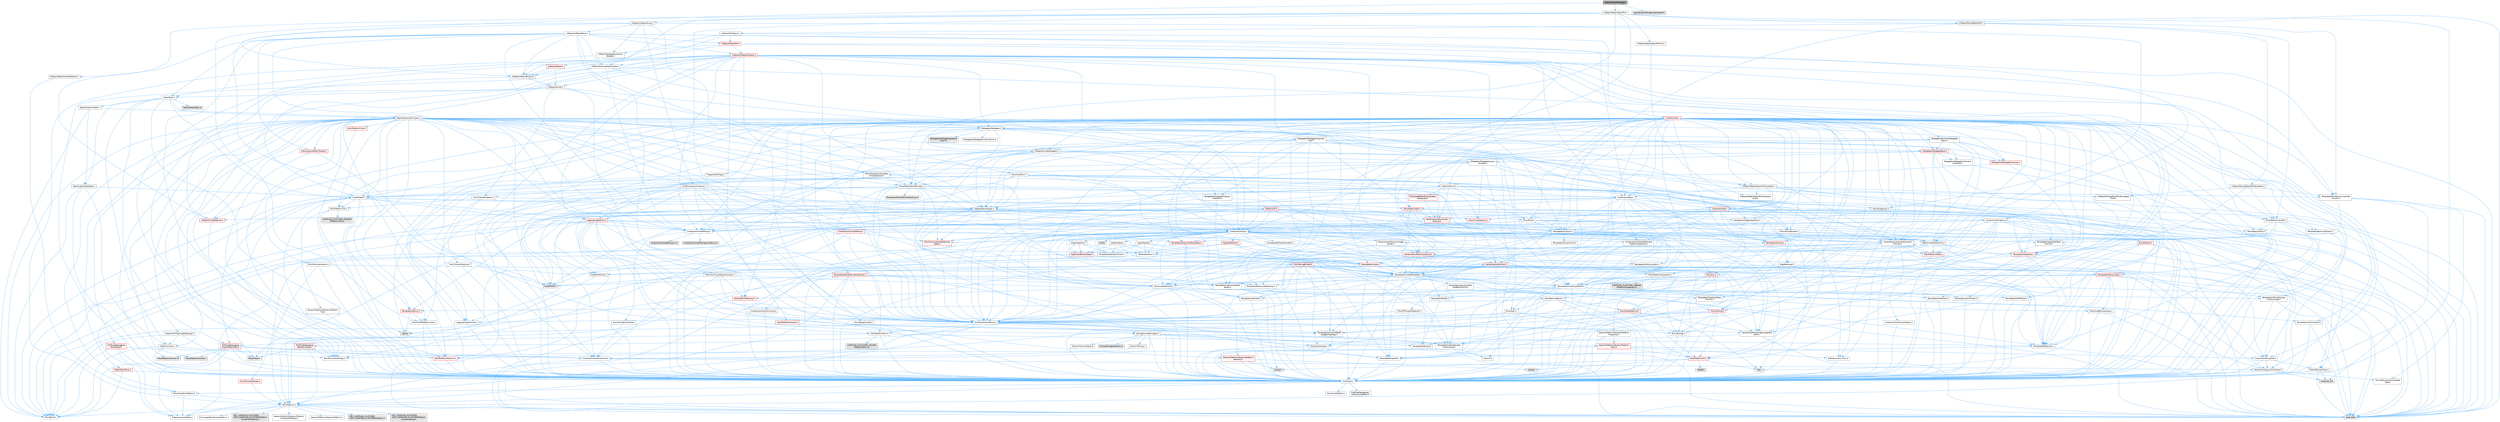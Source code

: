 digraph "LatentActionManager.h"
{
 // INTERACTIVE_SVG=YES
 // LATEX_PDF_SIZE
  bgcolor="transparent";
  edge [fontname=Helvetica,fontsize=10,labelfontname=Helvetica,labelfontsize=10];
  node [fontname=Helvetica,fontsize=10,shape=box,height=0.2,width=0.4];
  Node1 [id="Node000001",label="LatentActionManager.h",height=0.2,width=0.4,color="gray40", fillcolor="grey60", style="filled", fontcolor="black",tooltip=" "];
  Node1 -> Node2 [id="edge1_Node000001_Node000002",color="steelblue1",style="solid",tooltip=" "];
  Node2 [id="Node000002",label="UObject/ObjectMacros.h",height=0.2,width=0.4,color="grey40", fillcolor="white", style="filled",URL="$d8/d8d/ObjectMacros_8h.html",tooltip=" "];
  Node2 -> Node3 [id="edge2_Node000002_Node000003",color="steelblue1",style="solid",tooltip=" "];
  Node3 [id="Node000003",label="Misc/EnumClassFlags.h",height=0.2,width=0.4,color="grey40", fillcolor="white", style="filled",URL="$d8/de7/EnumClassFlags_8h.html",tooltip=" "];
  Node2 -> Node4 [id="edge3_Node000002_Node000004",color="steelblue1",style="solid",tooltip=" "];
  Node4 [id="Node000004",label="UObject/Script.h",height=0.2,width=0.4,color="grey40", fillcolor="white", style="filled",URL="$de/dc6/Script_8h.html",tooltip=" "];
  Node4 -> Node5 [id="edge4_Node000004_Node000005",color="steelblue1",style="solid",tooltip=" "];
  Node5 [id="Node000005",label="Delegates/Delegate.h",height=0.2,width=0.4,color="grey40", fillcolor="white", style="filled",URL="$d4/d80/Delegate_8h.html",tooltip=" "];
  Node5 -> Node6 [id="edge5_Node000005_Node000006",color="steelblue1",style="solid",tooltip=" "];
  Node6 [id="Node000006",label="CoreTypes.h",height=0.2,width=0.4,color="grey40", fillcolor="white", style="filled",URL="$dc/dec/CoreTypes_8h.html",tooltip=" "];
  Node6 -> Node7 [id="edge6_Node000006_Node000007",color="steelblue1",style="solid",tooltip=" "];
  Node7 [id="Node000007",label="HAL/Platform.h",height=0.2,width=0.4,color="grey40", fillcolor="white", style="filled",URL="$d9/dd0/Platform_8h.html",tooltip=" "];
  Node7 -> Node8 [id="edge7_Node000007_Node000008",color="steelblue1",style="solid",tooltip=" "];
  Node8 [id="Node000008",label="Misc/Build.h",height=0.2,width=0.4,color="grey40", fillcolor="white", style="filled",URL="$d3/dbb/Build_8h.html",tooltip=" "];
  Node7 -> Node9 [id="edge8_Node000007_Node000009",color="steelblue1",style="solid",tooltip=" "];
  Node9 [id="Node000009",label="Misc/LargeWorldCoordinates.h",height=0.2,width=0.4,color="grey40", fillcolor="white", style="filled",URL="$d2/dcb/LargeWorldCoordinates_8h.html",tooltip=" "];
  Node7 -> Node10 [id="edge9_Node000007_Node000010",color="steelblue1",style="solid",tooltip=" "];
  Node10 [id="Node000010",label="type_traits",height=0.2,width=0.4,color="grey60", fillcolor="#E0E0E0", style="filled",tooltip=" "];
  Node7 -> Node11 [id="edge10_Node000007_Node000011",color="steelblue1",style="solid",tooltip=" "];
  Node11 [id="Node000011",label="PreprocessorHelpers.h",height=0.2,width=0.4,color="grey40", fillcolor="white", style="filled",URL="$db/ddb/PreprocessorHelpers_8h.html",tooltip=" "];
  Node7 -> Node12 [id="edge11_Node000007_Node000012",color="steelblue1",style="solid",tooltip=" "];
  Node12 [id="Node000012",label="UBT_COMPILED_PLATFORM\l/UBT_COMPILED_PLATFORMPlatform\lCompilerPreSetup.h",height=0.2,width=0.4,color="grey60", fillcolor="#E0E0E0", style="filled",tooltip=" "];
  Node7 -> Node13 [id="edge12_Node000007_Node000013",color="steelblue1",style="solid",tooltip=" "];
  Node13 [id="Node000013",label="GenericPlatform/GenericPlatform\lCompilerPreSetup.h",height=0.2,width=0.4,color="grey40", fillcolor="white", style="filled",URL="$d9/dc8/GenericPlatformCompilerPreSetup_8h.html",tooltip=" "];
  Node7 -> Node14 [id="edge13_Node000007_Node000014",color="steelblue1",style="solid",tooltip=" "];
  Node14 [id="Node000014",label="GenericPlatform/GenericPlatform.h",height=0.2,width=0.4,color="grey40", fillcolor="white", style="filled",URL="$d6/d84/GenericPlatform_8h.html",tooltip=" "];
  Node7 -> Node15 [id="edge14_Node000007_Node000015",color="steelblue1",style="solid",tooltip=" "];
  Node15 [id="Node000015",label="UBT_COMPILED_PLATFORM\l/UBT_COMPILED_PLATFORMPlatform.h",height=0.2,width=0.4,color="grey60", fillcolor="#E0E0E0", style="filled",tooltip=" "];
  Node7 -> Node16 [id="edge15_Node000007_Node000016",color="steelblue1",style="solid",tooltip=" "];
  Node16 [id="Node000016",label="UBT_COMPILED_PLATFORM\l/UBT_COMPILED_PLATFORMPlatform\lCompilerSetup.h",height=0.2,width=0.4,color="grey60", fillcolor="#E0E0E0", style="filled",tooltip=" "];
  Node6 -> Node17 [id="edge16_Node000006_Node000017",color="steelblue1",style="solid",tooltip=" "];
  Node17 [id="Node000017",label="ProfilingDebugging\l/UMemoryDefines.h",height=0.2,width=0.4,color="grey40", fillcolor="white", style="filled",URL="$d2/da2/UMemoryDefines_8h.html",tooltip=" "];
  Node6 -> Node18 [id="edge17_Node000006_Node000018",color="steelblue1",style="solid",tooltip=" "];
  Node18 [id="Node000018",label="Misc/CoreMiscDefines.h",height=0.2,width=0.4,color="grey40", fillcolor="white", style="filled",URL="$da/d38/CoreMiscDefines_8h.html",tooltip=" "];
  Node18 -> Node7 [id="edge18_Node000018_Node000007",color="steelblue1",style="solid",tooltip=" "];
  Node18 -> Node11 [id="edge19_Node000018_Node000011",color="steelblue1",style="solid",tooltip=" "];
  Node6 -> Node19 [id="edge20_Node000006_Node000019",color="steelblue1",style="solid",tooltip=" "];
  Node19 [id="Node000019",label="Misc/CoreDefines.h",height=0.2,width=0.4,color="grey40", fillcolor="white", style="filled",URL="$d3/dd2/CoreDefines_8h.html",tooltip=" "];
  Node5 -> Node20 [id="edge21_Node000005_Node000020",color="steelblue1",style="solid",tooltip=" "];
  Node20 [id="Node000020",label="Misc/AssertionMacros.h",height=0.2,width=0.4,color="grey40", fillcolor="white", style="filled",URL="$d0/dfa/AssertionMacros_8h.html",tooltip=" "];
  Node20 -> Node6 [id="edge22_Node000020_Node000006",color="steelblue1",style="solid",tooltip=" "];
  Node20 -> Node7 [id="edge23_Node000020_Node000007",color="steelblue1",style="solid",tooltip=" "];
  Node20 -> Node21 [id="edge24_Node000020_Node000021",color="steelblue1",style="solid",tooltip=" "];
  Node21 [id="Node000021",label="HAL/PlatformMisc.h",height=0.2,width=0.4,color="grey40", fillcolor="white", style="filled",URL="$d0/df5/PlatformMisc_8h.html",tooltip=" "];
  Node21 -> Node6 [id="edge25_Node000021_Node000006",color="steelblue1",style="solid",tooltip=" "];
  Node21 -> Node22 [id="edge26_Node000021_Node000022",color="steelblue1",style="solid",tooltip=" "];
  Node22 [id="Node000022",label="GenericPlatform/GenericPlatform\lMisc.h",height=0.2,width=0.4,color="red", fillcolor="#FFF0F0", style="filled",URL="$db/d9a/GenericPlatformMisc_8h.html",tooltip=" "];
  Node22 -> Node23 [id="edge27_Node000022_Node000023",color="steelblue1",style="solid",tooltip=" "];
  Node23 [id="Node000023",label="Containers/StringFwd.h",height=0.2,width=0.4,color="grey40", fillcolor="white", style="filled",URL="$df/d37/StringFwd_8h.html",tooltip=" "];
  Node23 -> Node6 [id="edge28_Node000023_Node000006",color="steelblue1",style="solid",tooltip=" "];
  Node23 -> Node24 [id="edge29_Node000023_Node000024",color="steelblue1",style="solid",tooltip=" "];
  Node24 [id="Node000024",label="Traits/ElementType.h",height=0.2,width=0.4,color="grey40", fillcolor="white", style="filled",URL="$d5/d4f/ElementType_8h.html",tooltip=" "];
  Node24 -> Node7 [id="edge30_Node000024_Node000007",color="steelblue1",style="solid",tooltip=" "];
  Node24 -> Node25 [id="edge31_Node000024_Node000025",color="steelblue1",style="solid",tooltip=" "];
  Node25 [id="Node000025",label="initializer_list",height=0.2,width=0.4,color="grey60", fillcolor="#E0E0E0", style="filled",tooltip=" "];
  Node24 -> Node10 [id="edge32_Node000024_Node000010",color="steelblue1",style="solid",tooltip=" "];
  Node23 -> Node26 [id="edge33_Node000023_Node000026",color="steelblue1",style="solid",tooltip=" "];
  Node26 [id="Node000026",label="Traits/IsContiguousContainer.h",height=0.2,width=0.4,color="grey40", fillcolor="white", style="filled",URL="$d5/d3c/IsContiguousContainer_8h.html",tooltip=" "];
  Node26 -> Node6 [id="edge34_Node000026_Node000006",color="steelblue1",style="solid",tooltip=" "];
  Node26 -> Node27 [id="edge35_Node000026_Node000027",color="steelblue1",style="solid",tooltip=" "];
  Node27 [id="Node000027",label="Misc/StaticAssertComplete\lType.h",height=0.2,width=0.4,color="grey40", fillcolor="white", style="filled",URL="$d5/d4e/StaticAssertCompleteType_8h.html",tooltip=" "];
  Node26 -> Node25 [id="edge36_Node000026_Node000025",color="steelblue1",style="solid",tooltip=" "];
  Node22 -> Node6 [id="edge37_Node000022_Node000006",color="steelblue1",style="solid",tooltip=" "];
  Node22 -> Node33 [id="edge38_Node000022_Node000033",color="steelblue1",style="solid",tooltip=" "];
  Node33 [id="Node000033",label="HAL/PlatformCrt.h",height=0.2,width=0.4,color="red", fillcolor="#FFF0F0", style="filled",URL="$d8/d75/PlatformCrt_8h.html",tooltip=" "];
  Node33 -> Node34 [id="edge39_Node000033_Node000034",color="steelblue1",style="solid",tooltip=" "];
  Node34 [id="Node000034",label="new",height=0.2,width=0.4,color="grey60", fillcolor="#E0E0E0", style="filled",tooltip=" "];
  Node33 -> Node35 [id="edge40_Node000033_Node000035",color="steelblue1",style="solid",tooltip=" "];
  Node35 [id="Node000035",label="wchar.h",height=0.2,width=0.4,color="grey60", fillcolor="#E0E0E0", style="filled",tooltip=" "];
  Node33 -> Node36 [id="edge41_Node000033_Node000036",color="steelblue1",style="solid",tooltip=" "];
  Node36 [id="Node000036",label="stddef.h",height=0.2,width=0.4,color="grey60", fillcolor="#E0E0E0", style="filled",tooltip=" "];
  Node33 -> Node42 [id="edge42_Node000033_Node000042",color="steelblue1",style="solid",tooltip=" "];
  Node42 [id="Node000042",label="string.h",height=0.2,width=0.4,color="grey60", fillcolor="#E0E0E0", style="filled",tooltip=" "];
  Node22 -> Node43 [id="edge43_Node000022_Node000043",color="steelblue1",style="solid",tooltip=" "];
  Node43 [id="Node000043",label="Math/NumericLimits.h",height=0.2,width=0.4,color="grey40", fillcolor="white", style="filled",URL="$df/d1b/NumericLimits_8h.html",tooltip=" "];
  Node43 -> Node6 [id="edge44_Node000043_Node000006",color="steelblue1",style="solid",tooltip=" "];
  Node22 -> Node3 [id="edge45_Node000022_Node000003",color="steelblue1",style="solid",tooltip=" "];
  Node21 -> Node47 [id="edge46_Node000021_Node000047",color="steelblue1",style="solid",tooltip=" "];
  Node47 [id="Node000047",label="COMPILED_PLATFORM_HEADER\l(PlatformMisc.h)",height=0.2,width=0.4,color="grey60", fillcolor="#E0E0E0", style="filled",tooltip=" "];
  Node21 -> Node48 [id="edge47_Node000021_Node000048",color="steelblue1",style="solid",tooltip=" "];
  Node48 [id="Node000048",label="ProfilingDebugging\l/CpuProfilerTrace.h",height=0.2,width=0.4,color="red", fillcolor="#FFF0F0", style="filled",URL="$da/dcb/CpuProfilerTrace_8h.html",tooltip=" "];
  Node48 -> Node6 [id="edge48_Node000048_Node000006",color="steelblue1",style="solid",tooltip=" "];
  Node48 -> Node29 [id="edge49_Node000048_Node000029",color="steelblue1",style="solid",tooltip=" "];
  Node29 [id="Node000029",label="Containers/ContainersFwd.h",height=0.2,width=0.4,color="grey40", fillcolor="white", style="filled",URL="$d4/d0a/ContainersFwd_8h.html",tooltip=" "];
  Node29 -> Node7 [id="edge50_Node000029_Node000007",color="steelblue1",style="solid",tooltip=" "];
  Node29 -> Node6 [id="edge51_Node000029_Node000006",color="steelblue1",style="solid",tooltip=" "];
  Node29 -> Node26 [id="edge52_Node000029_Node000026",color="steelblue1",style="solid",tooltip=" "];
  Node48 -> Node49 [id="edge53_Node000048_Node000049",color="steelblue1",style="solid",tooltip=" "];
  Node49 [id="Node000049",label="HAL/PlatformAtomics.h",height=0.2,width=0.4,color="red", fillcolor="#FFF0F0", style="filled",URL="$d3/d36/PlatformAtomics_8h.html",tooltip=" "];
  Node49 -> Node6 [id="edge54_Node000049_Node000006",color="steelblue1",style="solid",tooltip=" "];
  Node48 -> Node11 [id="edge55_Node000048_Node000011",color="steelblue1",style="solid",tooltip=" "];
  Node48 -> Node8 [id="edge56_Node000048_Node000008",color="steelblue1",style="solid",tooltip=" "];
  Node48 -> Node53 [id="edge57_Node000048_Node000053",color="steelblue1",style="solid",tooltip=" "];
  Node53 [id="Node000053",label="Trace/Detail/Channel.h",height=0.2,width=0.4,color="grey60", fillcolor="#E0E0E0", style="filled",tooltip=" "];
  Node48 -> Node54 [id="edge58_Node000048_Node000054",color="steelblue1",style="solid",tooltip=" "];
  Node54 [id="Node000054",label="Trace/Detail/Channel.inl",height=0.2,width=0.4,color="grey60", fillcolor="#E0E0E0", style="filled",tooltip=" "];
  Node48 -> Node55 [id="edge59_Node000048_Node000055",color="steelblue1",style="solid",tooltip=" "];
  Node55 [id="Node000055",label="Trace/Trace.h",height=0.2,width=0.4,color="grey60", fillcolor="#E0E0E0", style="filled",tooltip=" "];
  Node20 -> Node11 [id="edge60_Node000020_Node000011",color="steelblue1",style="solid",tooltip=" "];
  Node20 -> Node56 [id="edge61_Node000020_Node000056",color="steelblue1",style="solid",tooltip=" "];
  Node56 [id="Node000056",label="Templates/EnableIf.h",height=0.2,width=0.4,color="grey40", fillcolor="white", style="filled",URL="$d7/d60/EnableIf_8h.html",tooltip=" "];
  Node56 -> Node6 [id="edge62_Node000056_Node000006",color="steelblue1",style="solid",tooltip=" "];
  Node20 -> Node57 [id="edge63_Node000020_Node000057",color="steelblue1",style="solid",tooltip=" "];
  Node57 [id="Node000057",label="Templates/IsArrayOrRefOf\lTypeByPredicate.h",height=0.2,width=0.4,color="grey40", fillcolor="white", style="filled",URL="$d6/da1/IsArrayOrRefOfTypeByPredicate_8h.html",tooltip=" "];
  Node57 -> Node6 [id="edge64_Node000057_Node000006",color="steelblue1",style="solid",tooltip=" "];
  Node20 -> Node58 [id="edge65_Node000020_Node000058",color="steelblue1",style="solid",tooltip=" "];
  Node58 [id="Node000058",label="Templates/IsValidVariadic\lFunctionArg.h",height=0.2,width=0.4,color="grey40", fillcolor="white", style="filled",URL="$d0/dc8/IsValidVariadicFunctionArg_8h.html",tooltip=" "];
  Node58 -> Node6 [id="edge66_Node000058_Node000006",color="steelblue1",style="solid",tooltip=" "];
  Node58 -> Node59 [id="edge67_Node000058_Node000059",color="steelblue1",style="solid",tooltip=" "];
  Node59 [id="Node000059",label="IsEnum.h",height=0.2,width=0.4,color="grey40", fillcolor="white", style="filled",URL="$d4/de5/IsEnum_8h.html",tooltip=" "];
  Node58 -> Node10 [id="edge68_Node000058_Node000010",color="steelblue1",style="solid",tooltip=" "];
  Node20 -> Node60 [id="edge69_Node000020_Node000060",color="steelblue1",style="solid",tooltip=" "];
  Node60 [id="Node000060",label="Traits/IsCharEncodingCompatible\lWith.h",height=0.2,width=0.4,color="grey40", fillcolor="white", style="filled",URL="$df/dd1/IsCharEncodingCompatibleWith_8h.html",tooltip=" "];
  Node60 -> Node10 [id="edge70_Node000060_Node000010",color="steelblue1",style="solid",tooltip=" "];
  Node60 -> Node61 [id="edge71_Node000060_Node000061",color="steelblue1",style="solid",tooltip=" "];
  Node61 [id="Node000061",label="Traits/IsCharType.h",height=0.2,width=0.4,color="grey40", fillcolor="white", style="filled",URL="$db/d51/IsCharType_8h.html",tooltip=" "];
  Node61 -> Node6 [id="edge72_Node000061_Node000006",color="steelblue1",style="solid",tooltip=" "];
  Node20 -> Node62 [id="edge73_Node000020_Node000062",color="steelblue1",style="solid",tooltip=" "];
  Node62 [id="Node000062",label="Misc/VarArgs.h",height=0.2,width=0.4,color="grey40", fillcolor="white", style="filled",URL="$d5/d6f/VarArgs_8h.html",tooltip=" "];
  Node62 -> Node6 [id="edge74_Node000062_Node000006",color="steelblue1",style="solid",tooltip=" "];
  Node20 -> Node63 [id="edge75_Node000020_Node000063",color="steelblue1",style="solid",tooltip=" "];
  Node63 [id="Node000063",label="String/FormatStringSan.h",height=0.2,width=0.4,color="grey40", fillcolor="white", style="filled",URL="$d3/d8b/FormatStringSan_8h.html",tooltip=" "];
  Node63 -> Node10 [id="edge76_Node000063_Node000010",color="steelblue1",style="solid",tooltip=" "];
  Node63 -> Node6 [id="edge77_Node000063_Node000006",color="steelblue1",style="solid",tooltip=" "];
  Node63 -> Node64 [id="edge78_Node000063_Node000064",color="steelblue1",style="solid",tooltip=" "];
  Node64 [id="Node000064",label="Templates/Requires.h",height=0.2,width=0.4,color="grey40", fillcolor="white", style="filled",URL="$dc/d96/Requires_8h.html",tooltip=" "];
  Node64 -> Node56 [id="edge79_Node000064_Node000056",color="steelblue1",style="solid",tooltip=" "];
  Node64 -> Node10 [id="edge80_Node000064_Node000010",color="steelblue1",style="solid",tooltip=" "];
  Node63 -> Node65 [id="edge81_Node000063_Node000065",color="steelblue1",style="solid",tooltip=" "];
  Node65 [id="Node000065",label="Templates/Identity.h",height=0.2,width=0.4,color="grey40", fillcolor="white", style="filled",URL="$d0/dd5/Identity_8h.html",tooltip=" "];
  Node63 -> Node58 [id="edge82_Node000063_Node000058",color="steelblue1",style="solid",tooltip=" "];
  Node63 -> Node61 [id="edge83_Node000063_Node000061",color="steelblue1",style="solid",tooltip=" "];
  Node63 -> Node66 [id="edge84_Node000063_Node000066",color="steelblue1",style="solid",tooltip=" "];
  Node66 [id="Node000066",label="Traits/IsTEnumAsByte.h",height=0.2,width=0.4,color="grey40", fillcolor="white", style="filled",URL="$d1/de6/IsTEnumAsByte_8h.html",tooltip=" "];
  Node63 -> Node67 [id="edge85_Node000063_Node000067",color="steelblue1",style="solid",tooltip=" "];
  Node67 [id="Node000067",label="Traits/IsTString.h",height=0.2,width=0.4,color="grey40", fillcolor="white", style="filled",URL="$d0/df8/IsTString_8h.html",tooltip=" "];
  Node67 -> Node29 [id="edge86_Node000067_Node000029",color="steelblue1",style="solid",tooltip=" "];
  Node63 -> Node29 [id="edge87_Node000063_Node000029",color="steelblue1",style="solid",tooltip=" "];
  Node63 -> Node68 [id="edge88_Node000063_Node000068",color="steelblue1",style="solid",tooltip=" "];
  Node68 [id="Node000068",label="FormatStringSanErrors.inl",height=0.2,width=0.4,color="grey60", fillcolor="#E0E0E0", style="filled",tooltip=" "];
  Node20 -> Node69 [id="edge89_Node000020_Node000069",color="steelblue1",style="solid",tooltip=" "];
  Node69 [id="Node000069",label="atomic",height=0.2,width=0.4,color="grey60", fillcolor="#E0E0E0", style="filled",tooltip=" "];
  Node5 -> Node70 [id="edge90_Node000005_Node000070",color="steelblue1",style="solid",tooltip=" "];
  Node70 [id="Node000070",label="UObject/NameTypes.h",height=0.2,width=0.4,color="grey40", fillcolor="white", style="filled",URL="$d6/d35/NameTypes_8h.html",tooltip=" "];
  Node70 -> Node6 [id="edge91_Node000070_Node000006",color="steelblue1",style="solid",tooltip=" "];
  Node70 -> Node20 [id="edge92_Node000070_Node000020",color="steelblue1",style="solid",tooltip=" "];
  Node70 -> Node71 [id="edge93_Node000070_Node000071",color="steelblue1",style="solid",tooltip=" "];
  Node71 [id="Node000071",label="HAL/UnrealMemory.h",height=0.2,width=0.4,color="grey40", fillcolor="white", style="filled",URL="$d9/d96/UnrealMemory_8h.html",tooltip=" "];
  Node71 -> Node6 [id="edge94_Node000071_Node000006",color="steelblue1",style="solid",tooltip=" "];
  Node71 -> Node72 [id="edge95_Node000071_Node000072",color="steelblue1",style="solid",tooltip=" "];
  Node72 [id="Node000072",label="GenericPlatform/GenericPlatform\lMemory.h",height=0.2,width=0.4,color="red", fillcolor="#FFF0F0", style="filled",URL="$dd/d22/GenericPlatformMemory_8h.html",tooltip=" "];
  Node72 -> Node6 [id="edge96_Node000072_Node000006",color="steelblue1",style="solid",tooltip=" "];
  Node72 -> Node42 [id="edge97_Node000072_Node000042",color="steelblue1",style="solid",tooltip=" "];
  Node72 -> Node35 [id="edge98_Node000072_Node000035",color="steelblue1",style="solid",tooltip=" "];
  Node71 -> Node75 [id="edge99_Node000071_Node000075",color="steelblue1",style="solid",tooltip=" "];
  Node75 [id="Node000075",label="HAL/MemoryBase.h",height=0.2,width=0.4,color="grey40", fillcolor="white", style="filled",URL="$d6/d9f/MemoryBase_8h.html",tooltip=" "];
  Node75 -> Node6 [id="edge100_Node000075_Node000006",color="steelblue1",style="solid",tooltip=" "];
  Node75 -> Node49 [id="edge101_Node000075_Node000049",color="steelblue1",style="solid",tooltip=" "];
  Node75 -> Node33 [id="edge102_Node000075_Node000033",color="steelblue1",style="solid",tooltip=" "];
  Node75 -> Node76 [id="edge103_Node000075_Node000076",color="steelblue1",style="solid",tooltip=" "];
  Node76 [id="Node000076",label="Misc/Exec.h",height=0.2,width=0.4,color="grey40", fillcolor="white", style="filled",URL="$de/ddb/Exec_8h.html",tooltip=" "];
  Node76 -> Node6 [id="edge104_Node000076_Node000006",color="steelblue1",style="solid",tooltip=" "];
  Node76 -> Node20 [id="edge105_Node000076_Node000020",color="steelblue1",style="solid",tooltip=" "];
  Node75 -> Node77 [id="edge106_Node000075_Node000077",color="steelblue1",style="solid",tooltip=" "];
  Node77 [id="Node000077",label="Misc/OutputDevice.h",height=0.2,width=0.4,color="red", fillcolor="#FFF0F0", style="filled",URL="$d7/d32/OutputDevice_8h.html",tooltip=" "];
  Node77 -> Node6 [id="edge107_Node000077_Node000006",color="steelblue1",style="solid",tooltip=" "];
  Node77 -> Node78 [id="edge108_Node000077_Node000078",color="steelblue1",style="solid",tooltip=" "];
  Node78 [id="Node000078",label="Logging/LogVerbosity.h",height=0.2,width=0.4,color="grey40", fillcolor="white", style="filled",URL="$d2/d8f/LogVerbosity_8h.html",tooltip=" "];
  Node78 -> Node6 [id="edge109_Node000078_Node000006",color="steelblue1",style="solid",tooltip=" "];
  Node77 -> Node62 [id="edge110_Node000077_Node000062",color="steelblue1",style="solid",tooltip=" "];
  Node77 -> Node57 [id="edge111_Node000077_Node000057",color="steelblue1",style="solid",tooltip=" "];
  Node77 -> Node58 [id="edge112_Node000077_Node000058",color="steelblue1",style="solid",tooltip=" "];
  Node77 -> Node60 [id="edge113_Node000077_Node000060",color="steelblue1",style="solid",tooltip=" "];
  Node75 -> Node79 [id="edge114_Node000075_Node000079",color="steelblue1",style="solid",tooltip=" "];
  Node79 [id="Node000079",label="Templates/Atomic.h",height=0.2,width=0.4,color="red", fillcolor="#FFF0F0", style="filled",URL="$d3/d91/Atomic_8h.html",tooltip=" "];
  Node79 -> Node80 [id="edge115_Node000079_Node000080",color="steelblue1",style="solid",tooltip=" "];
  Node80 [id="Node000080",label="HAL/ThreadSafeCounter.h",height=0.2,width=0.4,color="grey40", fillcolor="white", style="filled",URL="$dc/dc9/ThreadSafeCounter_8h.html",tooltip=" "];
  Node80 -> Node6 [id="edge116_Node000080_Node000006",color="steelblue1",style="solid",tooltip=" "];
  Node80 -> Node49 [id="edge117_Node000080_Node000049",color="steelblue1",style="solid",tooltip=" "];
  Node79 -> Node69 [id="edge118_Node000079_Node000069",color="steelblue1",style="solid",tooltip=" "];
  Node71 -> Node88 [id="edge119_Node000071_Node000088",color="steelblue1",style="solid",tooltip=" "];
  Node88 [id="Node000088",label="HAL/PlatformMemory.h",height=0.2,width=0.4,color="red", fillcolor="#FFF0F0", style="filled",URL="$de/d68/PlatformMemory_8h.html",tooltip=" "];
  Node88 -> Node6 [id="edge120_Node000088_Node000006",color="steelblue1",style="solid",tooltip=" "];
  Node88 -> Node72 [id="edge121_Node000088_Node000072",color="steelblue1",style="solid",tooltip=" "];
  Node71 -> Node90 [id="edge122_Node000071_Node000090",color="steelblue1",style="solid",tooltip=" "];
  Node90 [id="Node000090",label="ProfilingDebugging\l/MemoryTrace.h",height=0.2,width=0.4,color="red", fillcolor="#FFF0F0", style="filled",URL="$da/dd7/MemoryTrace_8h.html",tooltip=" "];
  Node90 -> Node7 [id="edge123_Node000090_Node000007",color="steelblue1",style="solid",tooltip=" "];
  Node90 -> Node3 [id="edge124_Node000090_Node000003",color="steelblue1",style="solid",tooltip=" "];
  Node90 -> Node55 [id="edge125_Node000090_Node000055",color="steelblue1",style="solid",tooltip=" "];
  Node71 -> Node91 [id="edge126_Node000071_Node000091",color="steelblue1",style="solid",tooltip=" "];
  Node91 [id="Node000091",label="Templates/IsPointer.h",height=0.2,width=0.4,color="grey40", fillcolor="white", style="filled",URL="$d7/d05/IsPointer_8h.html",tooltip=" "];
  Node91 -> Node6 [id="edge127_Node000091_Node000006",color="steelblue1",style="solid",tooltip=" "];
  Node70 -> Node92 [id="edge128_Node000070_Node000092",color="steelblue1",style="solid",tooltip=" "];
  Node92 [id="Node000092",label="Templates/UnrealTypeTraits.h",height=0.2,width=0.4,color="grey40", fillcolor="white", style="filled",URL="$d2/d2d/UnrealTypeTraits_8h.html",tooltip=" "];
  Node92 -> Node6 [id="edge129_Node000092_Node000006",color="steelblue1",style="solid",tooltip=" "];
  Node92 -> Node91 [id="edge130_Node000092_Node000091",color="steelblue1",style="solid",tooltip=" "];
  Node92 -> Node20 [id="edge131_Node000092_Node000020",color="steelblue1",style="solid",tooltip=" "];
  Node92 -> Node84 [id="edge132_Node000092_Node000084",color="steelblue1",style="solid",tooltip=" "];
  Node84 [id="Node000084",label="Templates/AndOrNot.h",height=0.2,width=0.4,color="grey40", fillcolor="white", style="filled",URL="$db/d0a/AndOrNot_8h.html",tooltip=" "];
  Node84 -> Node6 [id="edge133_Node000084_Node000006",color="steelblue1",style="solid",tooltip=" "];
  Node92 -> Node56 [id="edge134_Node000092_Node000056",color="steelblue1",style="solid",tooltip=" "];
  Node92 -> Node93 [id="edge135_Node000092_Node000093",color="steelblue1",style="solid",tooltip=" "];
  Node93 [id="Node000093",label="Templates/IsArithmetic.h",height=0.2,width=0.4,color="grey40", fillcolor="white", style="filled",URL="$d2/d5d/IsArithmetic_8h.html",tooltip=" "];
  Node93 -> Node6 [id="edge136_Node000093_Node000006",color="steelblue1",style="solid",tooltip=" "];
  Node92 -> Node59 [id="edge137_Node000092_Node000059",color="steelblue1",style="solid",tooltip=" "];
  Node92 -> Node94 [id="edge138_Node000092_Node000094",color="steelblue1",style="solid",tooltip=" "];
  Node94 [id="Node000094",label="Templates/Models.h",height=0.2,width=0.4,color="grey40", fillcolor="white", style="filled",URL="$d3/d0c/Models_8h.html",tooltip=" "];
  Node94 -> Node65 [id="edge139_Node000094_Node000065",color="steelblue1",style="solid",tooltip=" "];
  Node92 -> Node95 [id="edge140_Node000092_Node000095",color="steelblue1",style="solid",tooltip=" "];
  Node95 [id="Node000095",label="Templates/IsPODType.h",height=0.2,width=0.4,color="grey40", fillcolor="white", style="filled",URL="$d7/db1/IsPODType_8h.html",tooltip=" "];
  Node95 -> Node6 [id="edge141_Node000095_Node000006",color="steelblue1",style="solid",tooltip=" "];
  Node92 -> Node96 [id="edge142_Node000092_Node000096",color="steelblue1",style="solid",tooltip=" "];
  Node96 [id="Node000096",label="Templates/IsUECoreType.h",height=0.2,width=0.4,color="grey40", fillcolor="white", style="filled",URL="$d1/db8/IsUECoreType_8h.html",tooltip=" "];
  Node96 -> Node6 [id="edge143_Node000096_Node000006",color="steelblue1",style="solid",tooltip=" "];
  Node96 -> Node10 [id="edge144_Node000096_Node000010",color="steelblue1",style="solid",tooltip=" "];
  Node92 -> Node85 [id="edge145_Node000092_Node000085",color="steelblue1",style="solid",tooltip=" "];
  Node85 [id="Node000085",label="Templates/IsTriviallyCopy\lConstructible.h",height=0.2,width=0.4,color="grey40", fillcolor="white", style="filled",URL="$d3/d78/IsTriviallyCopyConstructible_8h.html",tooltip=" "];
  Node85 -> Node6 [id="edge146_Node000085_Node000006",color="steelblue1",style="solid",tooltip=" "];
  Node85 -> Node10 [id="edge147_Node000085_Node000010",color="steelblue1",style="solid",tooltip=" "];
  Node70 -> Node97 [id="edge148_Node000070_Node000097",color="steelblue1",style="solid",tooltip=" "];
  Node97 [id="Node000097",label="Templates/UnrealTemplate.h",height=0.2,width=0.4,color="grey40", fillcolor="white", style="filled",URL="$d4/d24/UnrealTemplate_8h.html",tooltip=" "];
  Node97 -> Node6 [id="edge149_Node000097_Node000006",color="steelblue1",style="solid",tooltip=" "];
  Node97 -> Node91 [id="edge150_Node000097_Node000091",color="steelblue1",style="solid",tooltip=" "];
  Node97 -> Node71 [id="edge151_Node000097_Node000071",color="steelblue1",style="solid",tooltip=" "];
  Node97 -> Node98 [id="edge152_Node000097_Node000098",color="steelblue1",style="solid",tooltip=" "];
  Node98 [id="Node000098",label="Templates/CopyQualifiers\lAndRefsFromTo.h",height=0.2,width=0.4,color="grey40", fillcolor="white", style="filled",URL="$d3/db3/CopyQualifiersAndRefsFromTo_8h.html",tooltip=" "];
  Node98 -> Node99 [id="edge153_Node000098_Node000099",color="steelblue1",style="solid",tooltip=" "];
  Node99 [id="Node000099",label="Templates/CopyQualifiers\lFromTo.h",height=0.2,width=0.4,color="grey40", fillcolor="white", style="filled",URL="$d5/db4/CopyQualifiersFromTo_8h.html",tooltip=" "];
  Node97 -> Node92 [id="edge154_Node000097_Node000092",color="steelblue1",style="solid",tooltip=" "];
  Node97 -> Node100 [id="edge155_Node000097_Node000100",color="steelblue1",style="solid",tooltip=" "];
  Node100 [id="Node000100",label="Templates/RemoveReference.h",height=0.2,width=0.4,color="grey40", fillcolor="white", style="filled",URL="$da/dbe/RemoveReference_8h.html",tooltip=" "];
  Node100 -> Node6 [id="edge156_Node000100_Node000006",color="steelblue1",style="solid",tooltip=" "];
  Node97 -> Node64 [id="edge157_Node000097_Node000064",color="steelblue1",style="solid",tooltip=" "];
  Node97 -> Node101 [id="edge158_Node000097_Node000101",color="steelblue1",style="solid",tooltip=" "];
  Node101 [id="Node000101",label="Templates/TypeCompatible\lBytes.h",height=0.2,width=0.4,color="grey40", fillcolor="white", style="filled",URL="$df/d0a/TypeCompatibleBytes_8h.html",tooltip=" "];
  Node101 -> Node6 [id="edge159_Node000101_Node000006",color="steelblue1",style="solid",tooltip=" "];
  Node101 -> Node42 [id="edge160_Node000101_Node000042",color="steelblue1",style="solid",tooltip=" "];
  Node101 -> Node34 [id="edge161_Node000101_Node000034",color="steelblue1",style="solid",tooltip=" "];
  Node101 -> Node10 [id="edge162_Node000101_Node000010",color="steelblue1",style="solid",tooltip=" "];
  Node97 -> Node65 [id="edge163_Node000097_Node000065",color="steelblue1",style="solid",tooltip=" "];
  Node97 -> Node26 [id="edge164_Node000097_Node000026",color="steelblue1",style="solid",tooltip=" "];
  Node97 -> Node102 [id="edge165_Node000097_Node000102",color="steelblue1",style="solid",tooltip=" "];
  Node102 [id="Node000102",label="Traits/UseBitwiseSwap.h",height=0.2,width=0.4,color="grey40", fillcolor="white", style="filled",URL="$db/df3/UseBitwiseSwap_8h.html",tooltip=" "];
  Node102 -> Node6 [id="edge166_Node000102_Node000006",color="steelblue1",style="solid",tooltip=" "];
  Node102 -> Node10 [id="edge167_Node000102_Node000010",color="steelblue1",style="solid",tooltip=" "];
  Node97 -> Node10 [id="edge168_Node000097_Node000010",color="steelblue1",style="solid",tooltip=" "];
  Node70 -> Node103 [id="edge169_Node000070_Node000103",color="steelblue1",style="solid",tooltip=" "];
  Node103 [id="Node000103",label="Containers/UnrealString.h",height=0.2,width=0.4,color="grey40", fillcolor="white", style="filled",URL="$d5/dba/UnrealString_8h.html",tooltip=" "];
  Node103 -> Node104 [id="edge170_Node000103_Node000104",color="steelblue1",style="solid",tooltip=" "];
  Node104 [id="Node000104",label="Containers/UnrealStringIncludes.h.inl",height=0.2,width=0.4,color="grey60", fillcolor="#E0E0E0", style="filled",tooltip=" "];
  Node103 -> Node105 [id="edge171_Node000103_Node000105",color="steelblue1",style="solid",tooltip=" "];
  Node105 [id="Node000105",label="Containers/UnrealString.h.inl",height=0.2,width=0.4,color="grey60", fillcolor="#E0E0E0", style="filled",tooltip=" "];
  Node103 -> Node106 [id="edge172_Node000103_Node000106",color="steelblue1",style="solid",tooltip=" "];
  Node106 [id="Node000106",label="Misc/StringFormatArg.h",height=0.2,width=0.4,color="grey40", fillcolor="white", style="filled",URL="$d2/d16/StringFormatArg_8h.html",tooltip=" "];
  Node106 -> Node29 [id="edge173_Node000106_Node000029",color="steelblue1",style="solid",tooltip=" "];
  Node70 -> Node107 [id="edge174_Node000070_Node000107",color="steelblue1",style="solid",tooltip=" "];
  Node107 [id="Node000107",label="HAL/CriticalSection.h",height=0.2,width=0.4,color="red", fillcolor="#FFF0F0", style="filled",URL="$d6/d90/CriticalSection_8h.html",tooltip=" "];
  Node70 -> Node110 [id="edge175_Node000070_Node000110",color="steelblue1",style="solid",tooltip=" "];
  Node110 [id="Node000110",label="Containers/StringConv.h",height=0.2,width=0.4,color="grey40", fillcolor="white", style="filled",URL="$d3/ddf/StringConv_8h.html",tooltip=" "];
  Node110 -> Node6 [id="edge176_Node000110_Node000006",color="steelblue1",style="solid",tooltip=" "];
  Node110 -> Node20 [id="edge177_Node000110_Node000020",color="steelblue1",style="solid",tooltip=" "];
  Node110 -> Node111 [id="edge178_Node000110_Node000111",color="steelblue1",style="solid",tooltip=" "];
  Node111 [id="Node000111",label="Containers/ContainerAllocation\lPolicies.h",height=0.2,width=0.4,color="grey40", fillcolor="white", style="filled",URL="$d7/dff/ContainerAllocationPolicies_8h.html",tooltip=" "];
  Node111 -> Node6 [id="edge179_Node000111_Node000006",color="steelblue1",style="solid",tooltip=" "];
  Node111 -> Node112 [id="edge180_Node000111_Node000112",color="steelblue1",style="solid",tooltip=" "];
  Node112 [id="Node000112",label="Containers/ContainerHelpers.h",height=0.2,width=0.4,color="grey40", fillcolor="white", style="filled",URL="$d7/d33/ContainerHelpers_8h.html",tooltip=" "];
  Node112 -> Node6 [id="edge181_Node000112_Node000006",color="steelblue1",style="solid",tooltip=" "];
  Node111 -> Node111 [id="edge182_Node000111_Node000111",color="steelblue1",style="solid",tooltip=" "];
  Node111 -> Node113 [id="edge183_Node000111_Node000113",color="steelblue1",style="solid",tooltip=" "];
  Node113 [id="Node000113",label="HAL/PlatformMath.h",height=0.2,width=0.4,color="red", fillcolor="#FFF0F0", style="filled",URL="$dc/d53/PlatformMath_8h.html",tooltip=" "];
  Node113 -> Node6 [id="edge184_Node000113_Node000006",color="steelblue1",style="solid",tooltip=" "];
  Node111 -> Node71 [id="edge185_Node000111_Node000071",color="steelblue1",style="solid",tooltip=" "];
  Node111 -> Node43 [id="edge186_Node000111_Node000043",color="steelblue1",style="solid",tooltip=" "];
  Node111 -> Node20 [id="edge187_Node000111_Node000020",color="steelblue1",style="solid",tooltip=" "];
  Node111 -> Node121 [id="edge188_Node000111_Node000121",color="steelblue1",style="solid",tooltip=" "];
  Node121 [id="Node000121",label="Templates/IsPolymorphic.h",height=0.2,width=0.4,color="grey40", fillcolor="white", style="filled",URL="$dc/d20/IsPolymorphic_8h.html",tooltip=" "];
  Node111 -> Node122 [id="edge189_Node000111_Node000122",color="steelblue1",style="solid",tooltip=" "];
  Node122 [id="Node000122",label="Templates/MemoryOps.h",height=0.2,width=0.4,color="red", fillcolor="#FFF0F0", style="filled",URL="$db/dea/MemoryOps_8h.html",tooltip=" "];
  Node122 -> Node6 [id="edge190_Node000122_Node000006",color="steelblue1",style="solid",tooltip=" "];
  Node122 -> Node71 [id="edge191_Node000122_Node000071",color="steelblue1",style="solid",tooltip=" "];
  Node122 -> Node85 [id="edge192_Node000122_Node000085",color="steelblue1",style="solid",tooltip=" "];
  Node122 -> Node64 [id="edge193_Node000122_Node000064",color="steelblue1",style="solid",tooltip=" "];
  Node122 -> Node92 [id="edge194_Node000122_Node000092",color="steelblue1",style="solid",tooltip=" "];
  Node122 -> Node102 [id="edge195_Node000122_Node000102",color="steelblue1",style="solid",tooltip=" "];
  Node122 -> Node34 [id="edge196_Node000122_Node000034",color="steelblue1",style="solid",tooltip=" "];
  Node122 -> Node10 [id="edge197_Node000122_Node000010",color="steelblue1",style="solid",tooltip=" "];
  Node111 -> Node101 [id="edge198_Node000111_Node000101",color="steelblue1",style="solid",tooltip=" "];
  Node111 -> Node10 [id="edge199_Node000111_Node000010",color="steelblue1",style="solid",tooltip=" "];
  Node110 -> Node123 [id="edge200_Node000110_Node000123",color="steelblue1",style="solid",tooltip=" "];
  Node123 [id="Node000123",label="Containers/Array.h",height=0.2,width=0.4,color="grey40", fillcolor="white", style="filled",URL="$df/dd0/Array_8h.html",tooltip=" "];
  Node123 -> Node6 [id="edge201_Node000123_Node000006",color="steelblue1",style="solid",tooltip=" "];
  Node123 -> Node20 [id="edge202_Node000123_Node000020",color="steelblue1",style="solid",tooltip=" "];
  Node123 -> Node124 [id="edge203_Node000123_Node000124",color="steelblue1",style="solid",tooltip=" "];
  Node124 [id="Node000124",label="Misc/IntrusiveUnsetOptional\lState.h",height=0.2,width=0.4,color="red", fillcolor="#FFF0F0", style="filled",URL="$d2/d0a/IntrusiveUnsetOptionalState_8h.html",tooltip=" "];
  Node123 -> Node126 [id="edge204_Node000123_Node000126",color="steelblue1",style="solid",tooltip=" "];
  Node126 [id="Node000126",label="Misc/ReverseIterate.h",height=0.2,width=0.4,color="red", fillcolor="#FFF0F0", style="filled",URL="$db/de3/ReverseIterate_8h.html",tooltip=" "];
  Node126 -> Node7 [id="edge205_Node000126_Node000007",color="steelblue1",style="solid",tooltip=" "];
  Node123 -> Node71 [id="edge206_Node000123_Node000071",color="steelblue1",style="solid",tooltip=" "];
  Node123 -> Node92 [id="edge207_Node000123_Node000092",color="steelblue1",style="solid",tooltip=" "];
  Node123 -> Node97 [id="edge208_Node000123_Node000097",color="steelblue1",style="solid",tooltip=" "];
  Node123 -> Node128 [id="edge209_Node000123_Node000128",color="steelblue1",style="solid",tooltip=" "];
  Node128 [id="Node000128",label="Containers/AllowShrinking.h",height=0.2,width=0.4,color="grey40", fillcolor="white", style="filled",URL="$d7/d1a/AllowShrinking_8h.html",tooltip=" "];
  Node128 -> Node6 [id="edge210_Node000128_Node000006",color="steelblue1",style="solid",tooltip=" "];
  Node123 -> Node111 [id="edge211_Node000123_Node000111",color="steelblue1",style="solid",tooltip=" "];
  Node123 -> Node129 [id="edge212_Node000123_Node000129",color="steelblue1",style="solid",tooltip=" "];
  Node129 [id="Node000129",label="Containers/ContainerElement\lTypeCompatibility.h",height=0.2,width=0.4,color="grey40", fillcolor="white", style="filled",URL="$df/ddf/ContainerElementTypeCompatibility_8h.html",tooltip=" "];
  Node129 -> Node6 [id="edge213_Node000129_Node000006",color="steelblue1",style="solid",tooltip=" "];
  Node129 -> Node92 [id="edge214_Node000129_Node000092",color="steelblue1",style="solid",tooltip=" "];
  Node123 -> Node130 [id="edge215_Node000123_Node000130",color="steelblue1",style="solid",tooltip=" "];
  Node130 [id="Node000130",label="Serialization/Archive.h",height=0.2,width=0.4,color="red", fillcolor="#FFF0F0", style="filled",URL="$d7/d3b/Archive_8h.html",tooltip=" "];
  Node130 -> Node6 [id="edge216_Node000130_Node000006",color="steelblue1",style="solid",tooltip=" "];
  Node130 -> Node131 [id="edge217_Node000130_Node000131",color="steelblue1",style="solid",tooltip=" "];
  Node131 [id="Node000131",label="HAL/PlatformProperties.h",height=0.2,width=0.4,color="grey40", fillcolor="white", style="filled",URL="$d9/db0/PlatformProperties_8h.html",tooltip=" "];
  Node131 -> Node6 [id="edge218_Node000131_Node000006",color="steelblue1",style="solid",tooltip=" "];
  Node131 -> Node132 [id="edge219_Node000131_Node000132",color="steelblue1",style="solid",tooltip=" "];
  Node132 [id="Node000132",label="GenericPlatform/GenericPlatform\lProperties.h",height=0.2,width=0.4,color="grey40", fillcolor="white", style="filled",URL="$d2/dcd/GenericPlatformProperties_8h.html",tooltip=" "];
  Node132 -> Node6 [id="edge220_Node000132_Node000006",color="steelblue1",style="solid",tooltip=" "];
  Node132 -> Node22 [id="edge221_Node000132_Node000022",color="steelblue1",style="solid",tooltip=" "];
  Node131 -> Node133 [id="edge222_Node000131_Node000133",color="steelblue1",style="solid",tooltip=" "];
  Node133 [id="Node000133",label="COMPILED_PLATFORM_HEADER\l(PlatformProperties.h)",height=0.2,width=0.4,color="grey60", fillcolor="#E0E0E0", style="filled",tooltip=" "];
  Node130 -> Node30 [id="edge223_Node000130_Node000030",color="steelblue1",style="solid",tooltip=" "];
  Node30 [id="Node000030",label="Math/MathFwd.h",height=0.2,width=0.4,color="grey40", fillcolor="white", style="filled",URL="$d2/d10/MathFwd_8h.html",tooltip=" "];
  Node30 -> Node7 [id="edge224_Node000030_Node000007",color="steelblue1",style="solid",tooltip=" "];
  Node130 -> Node20 [id="edge225_Node000130_Node000020",color="steelblue1",style="solid",tooltip=" "];
  Node130 -> Node8 [id="edge226_Node000130_Node000008",color="steelblue1",style="solid",tooltip=" "];
  Node130 -> Node62 [id="edge227_Node000130_Node000062",color="steelblue1",style="solid",tooltip=" "];
  Node130 -> Node56 [id="edge228_Node000130_Node000056",color="steelblue1",style="solid",tooltip=" "];
  Node130 -> Node57 [id="edge229_Node000130_Node000057",color="steelblue1",style="solid",tooltip=" "];
  Node130 -> Node58 [id="edge230_Node000130_Node000058",color="steelblue1",style="solid",tooltip=" "];
  Node130 -> Node97 [id="edge231_Node000130_Node000097",color="steelblue1",style="solid",tooltip=" "];
  Node130 -> Node60 [id="edge232_Node000130_Node000060",color="steelblue1",style="solid",tooltip=" "];
  Node123 -> Node140 [id="edge233_Node000123_Node000140",color="steelblue1",style="solid",tooltip=" "];
  Node140 [id="Node000140",label="Serialization/MemoryImage\lWriter.h",height=0.2,width=0.4,color="grey40", fillcolor="white", style="filled",URL="$d0/d08/MemoryImageWriter_8h.html",tooltip=" "];
  Node140 -> Node6 [id="edge234_Node000140_Node000006",color="steelblue1",style="solid",tooltip=" "];
  Node140 -> Node141 [id="edge235_Node000140_Node000141",color="steelblue1",style="solid",tooltip=" "];
  Node141 [id="Node000141",label="Serialization/MemoryLayout.h",height=0.2,width=0.4,color="red", fillcolor="#FFF0F0", style="filled",URL="$d7/d66/MemoryLayout_8h.html",tooltip=" "];
  Node141 -> Node23 [id="edge236_Node000141_Node000023",color="steelblue1",style="solid",tooltip=" "];
  Node141 -> Node71 [id="edge237_Node000141_Node000071",color="steelblue1",style="solid",tooltip=" "];
  Node141 -> Node56 [id="edge238_Node000141_Node000056",color="steelblue1",style="solid",tooltip=" "];
  Node141 -> Node121 [id="edge239_Node000141_Node000121",color="steelblue1",style="solid",tooltip=" "];
  Node141 -> Node94 [id="edge240_Node000141_Node000094",color="steelblue1",style="solid",tooltip=" "];
  Node141 -> Node97 [id="edge241_Node000141_Node000097",color="steelblue1",style="solid",tooltip=" "];
  Node123 -> Node154 [id="edge242_Node000123_Node000154",color="steelblue1",style="solid",tooltip=" "];
  Node154 [id="Node000154",label="Algo/Heapify.h",height=0.2,width=0.4,color="grey40", fillcolor="white", style="filled",URL="$d0/d2a/Heapify_8h.html",tooltip=" "];
  Node154 -> Node155 [id="edge243_Node000154_Node000155",color="steelblue1",style="solid",tooltip=" "];
  Node155 [id="Node000155",label="Algo/Impl/BinaryHeap.h",height=0.2,width=0.4,color="red", fillcolor="#FFF0F0", style="filled",URL="$d7/da3/Algo_2Impl_2BinaryHeap_8h.html",tooltip=" "];
  Node155 -> Node156 [id="edge244_Node000155_Node000156",color="steelblue1",style="solid",tooltip=" "];
  Node156 [id="Node000156",label="Templates/Invoke.h",height=0.2,width=0.4,color="red", fillcolor="#FFF0F0", style="filled",URL="$d7/deb/Invoke_8h.html",tooltip=" "];
  Node156 -> Node6 [id="edge245_Node000156_Node000006",color="steelblue1",style="solid",tooltip=" "];
  Node156 -> Node97 [id="edge246_Node000156_Node000097",color="steelblue1",style="solid",tooltip=" "];
  Node156 -> Node10 [id="edge247_Node000156_Node000010",color="steelblue1",style="solid",tooltip=" "];
  Node155 -> Node10 [id="edge248_Node000155_Node000010",color="steelblue1",style="solid",tooltip=" "];
  Node154 -> Node160 [id="edge249_Node000154_Node000160",color="steelblue1",style="solid",tooltip=" "];
  Node160 [id="Node000160",label="Templates/IdentityFunctor.h",height=0.2,width=0.4,color="grey40", fillcolor="white", style="filled",URL="$d7/d2e/IdentityFunctor_8h.html",tooltip=" "];
  Node160 -> Node7 [id="edge250_Node000160_Node000007",color="steelblue1",style="solid",tooltip=" "];
  Node154 -> Node156 [id="edge251_Node000154_Node000156",color="steelblue1",style="solid",tooltip=" "];
  Node154 -> Node161 [id="edge252_Node000154_Node000161",color="steelblue1",style="solid",tooltip=" "];
  Node161 [id="Node000161",label="Templates/Less.h",height=0.2,width=0.4,color="grey40", fillcolor="white", style="filled",URL="$de/dc8/Less_8h.html",tooltip=" "];
  Node161 -> Node6 [id="edge253_Node000161_Node000006",color="steelblue1",style="solid",tooltip=" "];
  Node161 -> Node97 [id="edge254_Node000161_Node000097",color="steelblue1",style="solid",tooltip=" "];
  Node154 -> Node97 [id="edge255_Node000154_Node000097",color="steelblue1",style="solid",tooltip=" "];
  Node123 -> Node162 [id="edge256_Node000123_Node000162",color="steelblue1",style="solid",tooltip=" "];
  Node162 [id="Node000162",label="Algo/HeapSort.h",height=0.2,width=0.4,color="grey40", fillcolor="white", style="filled",URL="$d3/d92/HeapSort_8h.html",tooltip=" "];
  Node162 -> Node155 [id="edge257_Node000162_Node000155",color="steelblue1",style="solid",tooltip=" "];
  Node162 -> Node160 [id="edge258_Node000162_Node000160",color="steelblue1",style="solid",tooltip=" "];
  Node162 -> Node161 [id="edge259_Node000162_Node000161",color="steelblue1",style="solid",tooltip=" "];
  Node162 -> Node97 [id="edge260_Node000162_Node000097",color="steelblue1",style="solid",tooltip=" "];
  Node123 -> Node163 [id="edge261_Node000123_Node000163",color="steelblue1",style="solid",tooltip=" "];
  Node163 [id="Node000163",label="Algo/IsHeap.h",height=0.2,width=0.4,color="grey40", fillcolor="white", style="filled",URL="$de/d32/IsHeap_8h.html",tooltip=" "];
  Node163 -> Node155 [id="edge262_Node000163_Node000155",color="steelblue1",style="solid",tooltip=" "];
  Node163 -> Node160 [id="edge263_Node000163_Node000160",color="steelblue1",style="solid",tooltip=" "];
  Node163 -> Node156 [id="edge264_Node000163_Node000156",color="steelblue1",style="solid",tooltip=" "];
  Node163 -> Node161 [id="edge265_Node000163_Node000161",color="steelblue1",style="solid",tooltip=" "];
  Node163 -> Node97 [id="edge266_Node000163_Node000097",color="steelblue1",style="solid",tooltip=" "];
  Node123 -> Node155 [id="edge267_Node000123_Node000155",color="steelblue1",style="solid",tooltip=" "];
  Node123 -> Node164 [id="edge268_Node000123_Node000164",color="steelblue1",style="solid",tooltip=" "];
  Node164 [id="Node000164",label="Algo/StableSort.h",height=0.2,width=0.4,color="red", fillcolor="#FFF0F0", style="filled",URL="$d7/d3c/StableSort_8h.html",tooltip=" "];
  Node164 -> Node160 [id="edge269_Node000164_Node000160",color="steelblue1",style="solid",tooltip=" "];
  Node164 -> Node156 [id="edge270_Node000164_Node000156",color="steelblue1",style="solid",tooltip=" "];
  Node164 -> Node161 [id="edge271_Node000164_Node000161",color="steelblue1",style="solid",tooltip=" "];
  Node164 -> Node97 [id="edge272_Node000164_Node000097",color="steelblue1",style="solid",tooltip=" "];
  Node123 -> Node167 [id="edge273_Node000123_Node000167",color="steelblue1",style="solid",tooltip=" "];
  Node167 [id="Node000167",label="Concepts/GetTypeHashable.h",height=0.2,width=0.4,color="grey40", fillcolor="white", style="filled",URL="$d3/da2/GetTypeHashable_8h.html",tooltip=" "];
  Node167 -> Node6 [id="edge274_Node000167_Node000006",color="steelblue1",style="solid",tooltip=" "];
  Node167 -> Node145 [id="edge275_Node000167_Node000145",color="steelblue1",style="solid",tooltip=" "];
  Node145 [id="Node000145",label="Templates/TypeHash.h",height=0.2,width=0.4,color="red", fillcolor="#FFF0F0", style="filled",URL="$d1/d62/TypeHash_8h.html",tooltip=" "];
  Node145 -> Node6 [id="edge276_Node000145_Node000006",color="steelblue1",style="solid",tooltip=" "];
  Node145 -> Node64 [id="edge277_Node000145_Node000064",color="steelblue1",style="solid",tooltip=" "];
  Node145 -> Node146 [id="edge278_Node000145_Node000146",color="steelblue1",style="solid",tooltip=" "];
  Node146 [id="Node000146",label="Misc/Crc.h",height=0.2,width=0.4,color="red", fillcolor="#FFF0F0", style="filled",URL="$d4/dd2/Crc_8h.html",tooltip=" "];
  Node146 -> Node6 [id="edge279_Node000146_Node000006",color="steelblue1",style="solid",tooltip=" "];
  Node146 -> Node20 [id="edge280_Node000146_Node000020",color="steelblue1",style="solid",tooltip=" "];
  Node146 -> Node147 [id="edge281_Node000146_Node000147",color="steelblue1",style="solid",tooltip=" "];
  Node147 [id="Node000147",label="Misc/CString.h",height=0.2,width=0.4,color="red", fillcolor="#FFF0F0", style="filled",URL="$d2/d49/CString_8h.html",tooltip=" "];
  Node147 -> Node6 [id="edge282_Node000147_Node000006",color="steelblue1",style="solid",tooltip=" "];
  Node147 -> Node33 [id="edge283_Node000147_Node000033",color="steelblue1",style="solid",tooltip=" "];
  Node147 -> Node20 [id="edge284_Node000147_Node000020",color="steelblue1",style="solid",tooltip=" "];
  Node147 -> Node62 [id="edge285_Node000147_Node000062",color="steelblue1",style="solid",tooltip=" "];
  Node147 -> Node57 [id="edge286_Node000147_Node000057",color="steelblue1",style="solid",tooltip=" "];
  Node147 -> Node58 [id="edge287_Node000147_Node000058",color="steelblue1",style="solid",tooltip=" "];
  Node147 -> Node60 [id="edge288_Node000147_Node000060",color="steelblue1",style="solid",tooltip=" "];
  Node146 -> Node92 [id="edge289_Node000146_Node000092",color="steelblue1",style="solid",tooltip=" "];
  Node146 -> Node61 [id="edge290_Node000146_Node000061",color="steelblue1",style="solid",tooltip=" "];
  Node145 -> Node10 [id="edge291_Node000145_Node000010",color="steelblue1",style="solid",tooltip=" "];
  Node123 -> Node160 [id="edge292_Node000123_Node000160",color="steelblue1",style="solid",tooltip=" "];
  Node123 -> Node156 [id="edge293_Node000123_Node000156",color="steelblue1",style="solid",tooltip=" "];
  Node123 -> Node161 [id="edge294_Node000123_Node000161",color="steelblue1",style="solid",tooltip=" "];
  Node123 -> Node168 [id="edge295_Node000123_Node000168",color="steelblue1",style="solid",tooltip=" "];
  Node168 [id="Node000168",label="Templates/LosesQualifiers\lFromTo.h",height=0.2,width=0.4,color="grey40", fillcolor="white", style="filled",URL="$d2/db3/LosesQualifiersFromTo_8h.html",tooltip=" "];
  Node168 -> Node99 [id="edge296_Node000168_Node000099",color="steelblue1",style="solid",tooltip=" "];
  Node168 -> Node10 [id="edge297_Node000168_Node000010",color="steelblue1",style="solid",tooltip=" "];
  Node123 -> Node64 [id="edge298_Node000123_Node000064",color="steelblue1",style="solid",tooltip=" "];
  Node123 -> Node169 [id="edge299_Node000123_Node000169",color="steelblue1",style="solid",tooltip=" "];
  Node169 [id="Node000169",label="Templates/Sorting.h",height=0.2,width=0.4,color="red", fillcolor="#FFF0F0", style="filled",URL="$d3/d9e/Sorting_8h.html",tooltip=" "];
  Node169 -> Node6 [id="edge300_Node000169_Node000006",color="steelblue1",style="solid",tooltip=" "];
  Node169 -> Node113 [id="edge301_Node000169_Node000113",color="steelblue1",style="solid",tooltip=" "];
  Node169 -> Node161 [id="edge302_Node000169_Node000161",color="steelblue1",style="solid",tooltip=" "];
  Node123 -> Node173 [id="edge303_Node000123_Node000173",color="steelblue1",style="solid",tooltip=" "];
  Node173 [id="Node000173",label="Templates/AlignmentTemplates.h",height=0.2,width=0.4,color="red", fillcolor="#FFF0F0", style="filled",URL="$dd/d32/AlignmentTemplates_8h.html",tooltip=" "];
  Node173 -> Node6 [id="edge304_Node000173_Node000006",color="steelblue1",style="solid",tooltip=" "];
  Node173 -> Node91 [id="edge305_Node000173_Node000091",color="steelblue1",style="solid",tooltip=" "];
  Node123 -> Node24 [id="edge306_Node000123_Node000024",color="steelblue1",style="solid",tooltip=" "];
  Node123 -> Node119 [id="edge307_Node000123_Node000119",color="steelblue1",style="solid",tooltip=" "];
  Node119 [id="Node000119",label="limits",height=0.2,width=0.4,color="grey60", fillcolor="#E0E0E0", style="filled",tooltip=" "];
  Node123 -> Node10 [id="edge308_Node000123_Node000010",color="steelblue1",style="solid",tooltip=" "];
  Node110 -> Node147 [id="edge309_Node000110_Node000147",color="steelblue1",style="solid",tooltip=" "];
  Node110 -> Node174 [id="edge310_Node000110_Node000174",color="steelblue1",style="solid",tooltip=" "];
  Node174 [id="Node000174",label="Templates/IsArray.h",height=0.2,width=0.4,color="grey40", fillcolor="white", style="filled",URL="$d8/d8d/IsArray_8h.html",tooltip=" "];
  Node174 -> Node6 [id="edge311_Node000174_Node000006",color="steelblue1",style="solid",tooltip=" "];
  Node110 -> Node97 [id="edge312_Node000110_Node000097",color="steelblue1",style="solid",tooltip=" "];
  Node110 -> Node92 [id="edge313_Node000110_Node000092",color="steelblue1",style="solid",tooltip=" "];
  Node110 -> Node24 [id="edge314_Node000110_Node000024",color="steelblue1",style="solid",tooltip=" "];
  Node110 -> Node60 [id="edge315_Node000110_Node000060",color="steelblue1",style="solid",tooltip=" "];
  Node110 -> Node26 [id="edge316_Node000110_Node000026",color="steelblue1",style="solid",tooltip=" "];
  Node110 -> Node10 [id="edge317_Node000110_Node000010",color="steelblue1",style="solid",tooltip=" "];
  Node70 -> Node23 [id="edge318_Node000070_Node000023",color="steelblue1",style="solid",tooltip=" "];
  Node70 -> Node175 [id="edge319_Node000070_Node000175",color="steelblue1",style="solid",tooltip=" "];
  Node175 [id="Node000175",label="UObject/UnrealNames.h",height=0.2,width=0.4,color="red", fillcolor="#FFF0F0", style="filled",URL="$d8/db1/UnrealNames_8h.html",tooltip=" "];
  Node175 -> Node6 [id="edge320_Node000175_Node000006",color="steelblue1",style="solid",tooltip=" "];
  Node70 -> Node79 [id="edge321_Node000070_Node000079",color="steelblue1",style="solid",tooltip=" "];
  Node70 -> Node141 [id="edge322_Node000070_Node000141",color="steelblue1",style="solid",tooltip=" "];
  Node70 -> Node124 [id="edge323_Node000070_Node000124",color="steelblue1",style="solid",tooltip=" "];
  Node70 -> Node177 [id="edge324_Node000070_Node000177",color="steelblue1",style="solid",tooltip=" "];
  Node177 [id="Node000177",label="Misc/StringBuilder.h",height=0.2,width=0.4,color="red", fillcolor="#FFF0F0", style="filled",URL="$d4/d52/StringBuilder_8h.html",tooltip=" "];
  Node177 -> Node23 [id="edge325_Node000177_Node000023",color="steelblue1",style="solid",tooltip=" "];
  Node177 -> Node6 [id="edge326_Node000177_Node000006",color="steelblue1",style="solid",tooltip=" "];
  Node177 -> Node71 [id="edge327_Node000177_Node000071",color="steelblue1",style="solid",tooltip=" "];
  Node177 -> Node20 [id="edge328_Node000177_Node000020",color="steelblue1",style="solid",tooltip=" "];
  Node177 -> Node147 [id="edge329_Node000177_Node000147",color="steelblue1",style="solid",tooltip=" "];
  Node177 -> Node56 [id="edge330_Node000177_Node000056",color="steelblue1",style="solid",tooltip=" "];
  Node177 -> Node57 [id="edge331_Node000177_Node000057",color="steelblue1",style="solid",tooltip=" "];
  Node177 -> Node58 [id="edge332_Node000177_Node000058",color="steelblue1",style="solid",tooltip=" "];
  Node177 -> Node64 [id="edge333_Node000177_Node000064",color="steelblue1",style="solid",tooltip=" "];
  Node177 -> Node97 [id="edge334_Node000177_Node000097",color="steelblue1",style="solid",tooltip=" "];
  Node177 -> Node92 [id="edge335_Node000177_Node000092",color="steelblue1",style="solid",tooltip=" "];
  Node177 -> Node60 [id="edge336_Node000177_Node000060",color="steelblue1",style="solid",tooltip=" "];
  Node177 -> Node61 [id="edge337_Node000177_Node000061",color="steelblue1",style="solid",tooltip=" "];
  Node177 -> Node26 [id="edge338_Node000177_Node000026",color="steelblue1",style="solid",tooltip=" "];
  Node177 -> Node10 [id="edge339_Node000177_Node000010",color="steelblue1",style="solid",tooltip=" "];
  Node70 -> Node55 [id="edge340_Node000070_Node000055",color="steelblue1",style="solid",tooltip=" "];
  Node5 -> Node183 [id="edge341_Node000005_Node000183",color="steelblue1",style="solid",tooltip=" "];
  Node183 [id="Node000183",label="Templates/SharedPointer.h",height=0.2,width=0.4,color="grey40", fillcolor="white", style="filled",URL="$d2/d17/SharedPointer_8h.html",tooltip=" "];
  Node183 -> Node6 [id="edge342_Node000183_Node000006",color="steelblue1",style="solid",tooltip=" "];
  Node183 -> Node124 [id="edge343_Node000183_Node000124",color="steelblue1",style="solid",tooltip=" "];
  Node183 -> Node184 [id="edge344_Node000183_Node000184",color="steelblue1",style="solid",tooltip=" "];
  Node184 [id="Node000184",label="Templates/PointerIsConvertible\lFromTo.h",height=0.2,width=0.4,color="grey40", fillcolor="white", style="filled",URL="$d6/d65/PointerIsConvertibleFromTo_8h.html",tooltip=" "];
  Node184 -> Node6 [id="edge345_Node000184_Node000006",color="steelblue1",style="solid",tooltip=" "];
  Node184 -> Node27 [id="edge346_Node000184_Node000027",color="steelblue1",style="solid",tooltip=" "];
  Node184 -> Node168 [id="edge347_Node000184_Node000168",color="steelblue1",style="solid",tooltip=" "];
  Node184 -> Node10 [id="edge348_Node000184_Node000010",color="steelblue1",style="solid",tooltip=" "];
  Node183 -> Node20 [id="edge349_Node000183_Node000020",color="steelblue1",style="solid",tooltip=" "];
  Node183 -> Node71 [id="edge350_Node000183_Node000071",color="steelblue1",style="solid",tooltip=" "];
  Node183 -> Node123 [id="edge351_Node000183_Node000123",color="steelblue1",style="solid",tooltip=" "];
  Node183 -> Node185 [id="edge352_Node000183_Node000185",color="steelblue1",style="solid",tooltip=" "];
  Node185 [id="Node000185",label="Containers/Map.h",height=0.2,width=0.4,color="grey40", fillcolor="white", style="filled",URL="$df/d79/Map_8h.html",tooltip=" "];
  Node185 -> Node6 [id="edge353_Node000185_Node000006",color="steelblue1",style="solid",tooltip=" "];
  Node185 -> Node186 [id="edge354_Node000185_Node000186",color="steelblue1",style="solid",tooltip=" "];
  Node186 [id="Node000186",label="Algo/Reverse.h",height=0.2,width=0.4,color="grey40", fillcolor="white", style="filled",URL="$d5/d93/Reverse_8h.html",tooltip=" "];
  Node186 -> Node6 [id="edge355_Node000186_Node000006",color="steelblue1",style="solid",tooltip=" "];
  Node186 -> Node97 [id="edge356_Node000186_Node000097",color="steelblue1",style="solid",tooltip=" "];
  Node185 -> Node129 [id="edge357_Node000185_Node000129",color="steelblue1",style="solid",tooltip=" "];
  Node185 -> Node187 [id="edge358_Node000185_Node000187",color="steelblue1",style="solid",tooltip=" "];
  Node187 [id="Node000187",label="Containers/Set.h",height=0.2,width=0.4,color="red", fillcolor="#FFF0F0", style="filled",URL="$d4/d45/Set_8h.html",tooltip=" "];
  Node187 -> Node111 [id="edge359_Node000187_Node000111",color="steelblue1",style="solid",tooltip=" "];
  Node187 -> Node129 [id="edge360_Node000187_Node000129",color="steelblue1",style="solid",tooltip=" "];
  Node187 -> Node29 [id="edge361_Node000187_Node000029",color="steelblue1",style="solid",tooltip=" "];
  Node187 -> Node172 [id="edge362_Node000187_Node000172",color="steelblue1",style="solid",tooltip=" "];
  Node172 [id="Node000172",label="Math/UnrealMathUtility.h",height=0.2,width=0.4,color="grey40", fillcolor="white", style="filled",URL="$db/db8/UnrealMathUtility_8h.html",tooltip=" "];
  Node172 -> Node6 [id="edge363_Node000172_Node000006",color="steelblue1",style="solid",tooltip=" "];
  Node172 -> Node20 [id="edge364_Node000172_Node000020",color="steelblue1",style="solid",tooltip=" "];
  Node172 -> Node113 [id="edge365_Node000172_Node000113",color="steelblue1",style="solid",tooltip=" "];
  Node172 -> Node30 [id="edge366_Node000172_Node000030",color="steelblue1",style="solid",tooltip=" "];
  Node172 -> Node65 [id="edge367_Node000172_Node000065",color="steelblue1",style="solid",tooltip=" "];
  Node172 -> Node64 [id="edge368_Node000172_Node000064",color="steelblue1",style="solid",tooltip=" "];
  Node187 -> Node20 [id="edge369_Node000187_Node000020",color="steelblue1",style="solid",tooltip=" "];
  Node187 -> Node207 [id="edge370_Node000187_Node000207",color="steelblue1",style="solid",tooltip=" "];
  Node207 [id="Node000207",label="Misc/StructBuilder.h",height=0.2,width=0.4,color="grey40", fillcolor="white", style="filled",URL="$d9/db3/StructBuilder_8h.html",tooltip=" "];
  Node207 -> Node6 [id="edge371_Node000207_Node000006",color="steelblue1",style="solid",tooltip=" "];
  Node207 -> Node172 [id="edge372_Node000207_Node000172",color="steelblue1",style="solid",tooltip=" "];
  Node207 -> Node173 [id="edge373_Node000207_Node000173",color="steelblue1",style="solid",tooltip=" "];
  Node187 -> Node140 [id="edge374_Node000187_Node000140",color="steelblue1",style="solid",tooltip=" "];
  Node187 -> Node192 [id="edge375_Node000187_Node000192",color="steelblue1",style="solid",tooltip=" "];
  Node192 [id="Node000192",label="Serialization/Structured\lArchive.h",height=0.2,width=0.4,color="red", fillcolor="#FFF0F0", style="filled",URL="$d9/d1e/StructuredArchive_8h.html",tooltip=" "];
  Node192 -> Node123 [id="edge376_Node000192_Node000123",color="steelblue1",style="solid",tooltip=" "];
  Node192 -> Node111 [id="edge377_Node000192_Node000111",color="steelblue1",style="solid",tooltip=" "];
  Node192 -> Node6 [id="edge378_Node000192_Node000006",color="steelblue1",style="solid",tooltip=" "];
  Node192 -> Node8 [id="edge379_Node000192_Node000008",color="steelblue1",style="solid",tooltip=" "];
  Node192 -> Node130 [id="edge380_Node000192_Node000130",color="steelblue1",style="solid",tooltip=" "];
  Node187 -> Node208 [id="edge381_Node000187_Node000208",color="steelblue1",style="solid",tooltip=" "];
  Node208 [id="Node000208",label="Templates/Function.h",height=0.2,width=0.4,color="grey40", fillcolor="white", style="filled",URL="$df/df5/Function_8h.html",tooltip=" "];
  Node208 -> Node6 [id="edge382_Node000208_Node000006",color="steelblue1",style="solid",tooltip=" "];
  Node208 -> Node20 [id="edge383_Node000208_Node000020",color="steelblue1",style="solid",tooltip=" "];
  Node208 -> Node124 [id="edge384_Node000208_Node000124",color="steelblue1",style="solid",tooltip=" "];
  Node208 -> Node71 [id="edge385_Node000208_Node000071",color="steelblue1",style="solid",tooltip=" "];
  Node208 -> Node209 [id="edge386_Node000208_Node000209",color="steelblue1",style="solid",tooltip=" "];
  Node209 [id="Node000209",label="Templates/FunctionFwd.h",height=0.2,width=0.4,color="grey40", fillcolor="white", style="filled",URL="$d6/d54/FunctionFwd_8h.html",tooltip=" "];
  Node208 -> Node92 [id="edge387_Node000208_Node000092",color="steelblue1",style="solid",tooltip=" "];
  Node208 -> Node156 [id="edge388_Node000208_Node000156",color="steelblue1",style="solid",tooltip=" "];
  Node208 -> Node97 [id="edge389_Node000208_Node000097",color="steelblue1",style="solid",tooltip=" "];
  Node208 -> Node64 [id="edge390_Node000208_Node000064",color="steelblue1",style="solid",tooltip=" "];
  Node208 -> Node172 [id="edge391_Node000208_Node000172",color="steelblue1",style="solid",tooltip=" "];
  Node208 -> Node34 [id="edge392_Node000208_Node000034",color="steelblue1",style="solid",tooltip=" "];
  Node208 -> Node10 [id="edge393_Node000208_Node000010",color="steelblue1",style="solid",tooltip=" "];
  Node187 -> Node169 [id="edge394_Node000187_Node000169",color="steelblue1",style="solid",tooltip=" "];
  Node187 -> Node145 [id="edge395_Node000187_Node000145",color="steelblue1",style="solid",tooltip=" "];
  Node187 -> Node97 [id="edge396_Node000187_Node000097",color="steelblue1",style="solid",tooltip=" "];
  Node187 -> Node25 [id="edge397_Node000187_Node000025",color="steelblue1",style="solid",tooltip=" "];
  Node187 -> Node10 [id="edge398_Node000187_Node000010",color="steelblue1",style="solid",tooltip=" "];
  Node185 -> Node103 [id="edge399_Node000185_Node000103",color="steelblue1",style="solid",tooltip=" "];
  Node185 -> Node20 [id="edge400_Node000185_Node000020",color="steelblue1",style="solid",tooltip=" "];
  Node185 -> Node207 [id="edge401_Node000185_Node000207",color="steelblue1",style="solid",tooltip=" "];
  Node185 -> Node208 [id="edge402_Node000185_Node000208",color="steelblue1",style="solid",tooltip=" "];
  Node185 -> Node169 [id="edge403_Node000185_Node000169",color="steelblue1",style="solid",tooltip=" "];
  Node185 -> Node211 [id="edge404_Node000185_Node000211",color="steelblue1",style="solid",tooltip=" "];
  Node211 [id="Node000211",label="Templates/Tuple.h",height=0.2,width=0.4,color="red", fillcolor="#FFF0F0", style="filled",URL="$d2/d4f/Tuple_8h.html",tooltip=" "];
  Node211 -> Node6 [id="edge405_Node000211_Node000006",color="steelblue1",style="solid",tooltip=" "];
  Node211 -> Node97 [id="edge406_Node000211_Node000097",color="steelblue1",style="solid",tooltip=" "];
  Node211 -> Node212 [id="edge407_Node000211_Node000212",color="steelblue1",style="solid",tooltip=" "];
  Node212 [id="Node000212",label="Delegates/IntegerSequence.h",height=0.2,width=0.4,color="grey40", fillcolor="white", style="filled",URL="$d2/dcc/IntegerSequence_8h.html",tooltip=" "];
  Node212 -> Node6 [id="edge408_Node000212_Node000006",color="steelblue1",style="solid",tooltip=" "];
  Node211 -> Node156 [id="edge409_Node000211_Node000156",color="steelblue1",style="solid",tooltip=" "];
  Node211 -> Node192 [id="edge410_Node000211_Node000192",color="steelblue1",style="solid",tooltip=" "];
  Node211 -> Node141 [id="edge411_Node000211_Node000141",color="steelblue1",style="solid",tooltip=" "];
  Node211 -> Node64 [id="edge412_Node000211_Node000064",color="steelblue1",style="solid",tooltip=" "];
  Node211 -> Node145 [id="edge413_Node000211_Node000145",color="steelblue1",style="solid",tooltip=" "];
  Node211 -> Node10 [id="edge414_Node000211_Node000010",color="steelblue1",style="solid",tooltip=" "];
  Node185 -> Node97 [id="edge415_Node000185_Node000097",color="steelblue1",style="solid",tooltip=" "];
  Node185 -> Node92 [id="edge416_Node000185_Node000092",color="steelblue1",style="solid",tooltip=" "];
  Node185 -> Node10 [id="edge417_Node000185_Node000010",color="steelblue1",style="solid",tooltip=" "];
  Node183 -> Node214 [id="edge418_Node000183_Node000214",color="steelblue1",style="solid",tooltip=" "];
  Node214 [id="Node000214",label="CoreGlobals.h",height=0.2,width=0.4,color="grey40", fillcolor="white", style="filled",URL="$d5/d8c/CoreGlobals_8h.html",tooltip=" "];
  Node214 -> Node103 [id="edge419_Node000214_Node000103",color="steelblue1",style="solid",tooltip=" "];
  Node214 -> Node6 [id="edge420_Node000214_Node000006",color="steelblue1",style="solid",tooltip=" "];
  Node214 -> Node215 [id="edge421_Node000214_Node000215",color="steelblue1",style="solid",tooltip=" "];
  Node215 [id="Node000215",label="HAL/PlatformTLS.h",height=0.2,width=0.4,color="grey40", fillcolor="white", style="filled",URL="$d0/def/PlatformTLS_8h.html",tooltip=" "];
  Node215 -> Node6 [id="edge422_Node000215_Node000006",color="steelblue1",style="solid",tooltip=" "];
  Node215 -> Node216 [id="edge423_Node000215_Node000216",color="steelblue1",style="solid",tooltip=" "];
  Node216 [id="Node000216",label="GenericPlatform/GenericPlatform\lTLS.h",height=0.2,width=0.4,color="grey40", fillcolor="white", style="filled",URL="$d3/d3c/GenericPlatformTLS_8h.html",tooltip=" "];
  Node216 -> Node6 [id="edge424_Node000216_Node000006",color="steelblue1",style="solid",tooltip=" "];
  Node215 -> Node217 [id="edge425_Node000215_Node000217",color="steelblue1",style="solid",tooltip=" "];
  Node217 [id="Node000217",label="COMPILED_PLATFORM_HEADER\l(PlatformTLS.h)",height=0.2,width=0.4,color="grey60", fillcolor="#E0E0E0", style="filled",tooltip=" "];
  Node214 -> Node218 [id="edge426_Node000214_Node000218",color="steelblue1",style="solid",tooltip=" "];
  Node218 [id="Node000218",label="Logging/LogMacros.h",height=0.2,width=0.4,color="red", fillcolor="#FFF0F0", style="filled",URL="$d0/d16/LogMacros_8h.html",tooltip=" "];
  Node218 -> Node103 [id="edge427_Node000218_Node000103",color="steelblue1",style="solid",tooltip=" "];
  Node218 -> Node6 [id="edge428_Node000218_Node000006",color="steelblue1",style="solid",tooltip=" "];
  Node218 -> Node11 [id="edge429_Node000218_Node000011",color="steelblue1",style="solid",tooltip=" "];
  Node218 -> Node78 [id="edge430_Node000218_Node000078",color="steelblue1",style="solid",tooltip=" "];
  Node218 -> Node20 [id="edge431_Node000218_Node000020",color="steelblue1",style="solid",tooltip=" "];
  Node218 -> Node8 [id="edge432_Node000218_Node000008",color="steelblue1",style="solid",tooltip=" "];
  Node218 -> Node62 [id="edge433_Node000218_Node000062",color="steelblue1",style="solid",tooltip=" "];
  Node218 -> Node63 [id="edge434_Node000218_Node000063",color="steelblue1",style="solid",tooltip=" "];
  Node218 -> Node56 [id="edge435_Node000218_Node000056",color="steelblue1",style="solid",tooltip=" "];
  Node218 -> Node57 [id="edge436_Node000218_Node000057",color="steelblue1",style="solid",tooltip=" "];
  Node218 -> Node58 [id="edge437_Node000218_Node000058",color="steelblue1",style="solid",tooltip=" "];
  Node218 -> Node60 [id="edge438_Node000218_Node000060",color="steelblue1",style="solid",tooltip=" "];
  Node218 -> Node10 [id="edge439_Node000218_Node000010",color="steelblue1",style="solid",tooltip=" "];
  Node214 -> Node8 [id="edge440_Node000214_Node000008",color="steelblue1",style="solid",tooltip=" "];
  Node214 -> Node3 [id="edge441_Node000214_Node000003",color="steelblue1",style="solid",tooltip=" "];
  Node214 -> Node77 [id="edge442_Node000214_Node000077",color="steelblue1",style="solid",tooltip=" "];
  Node214 -> Node48 [id="edge443_Node000214_Node000048",color="steelblue1",style="solid",tooltip=" "];
  Node214 -> Node79 [id="edge444_Node000214_Node000079",color="steelblue1",style="solid",tooltip=" "];
  Node214 -> Node70 [id="edge445_Node000214_Node000070",color="steelblue1",style="solid",tooltip=" "];
  Node214 -> Node69 [id="edge446_Node000214_Node000069",color="steelblue1",style="solid",tooltip=" "];
  Node183 -> Node222 [id="edge447_Node000183_Node000222",color="steelblue1",style="solid",tooltip=" "];
  Node222 [id="Node000222",label="Templates/SharedPointerInternals.h",height=0.2,width=0.4,color="red", fillcolor="#FFF0F0", style="filled",URL="$de/d3a/SharedPointerInternals_8h.html",tooltip=" "];
  Node222 -> Node6 [id="edge448_Node000222_Node000006",color="steelblue1",style="solid",tooltip=" "];
  Node222 -> Node71 [id="edge449_Node000222_Node000071",color="steelblue1",style="solid",tooltip=" "];
  Node222 -> Node20 [id="edge450_Node000222_Node000020",color="steelblue1",style="solid",tooltip=" "];
  Node222 -> Node100 [id="edge451_Node000222_Node000100",color="steelblue1",style="solid",tooltip=" "];
  Node222 -> Node101 [id="edge452_Node000222_Node000101",color="steelblue1",style="solid",tooltip=" "];
  Node222 -> Node224 [id="edge453_Node000222_Node000224",color="steelblue1",style="solid",tooltip=" "];
  Node224 [id="Node000224",label="AutoRTFM.h",height=0.2,width=0.4,color="grey60", fillcolor="#E0E0E0", style="filled",tooltip=" "];
  Node222 -> Node69 [id="edge454_Node000222_Node000069",color="steelblue1",style="solid",tooltip=" "];
  Node222 -> Node10 [id="edge455_Node000222_Node000010",color="steelblue1",style="solid",tooltip=" "];
  Node183 -> Node225 [id="edge456_Node000183_Node000225",color="steelblue1",style="solid",tooltip=" "];
  Node225 [id="Node000225",label="Templates/SharedPointerTesting.inl",height=0.2,width=0.4,color="grey60", fillcolor="#E0E0E0", style="filled",tooltip=" "];
  Node5 -> Node226 [id="edge457_Node000005_Node000226",color="steelblue1",style="solid",tooltip=" "];
  Node226 [id="Node000226",label="UObject/WeakObjectPtrTemplates.h",height=0.2,width=0.4,color="grey40", fillcolor="white", style="filled",URL="$d8/d3b/WeakObjectPtrTemplates_8h.html",tooltip=" "];
  Node226 -> Node6 [id="edge458_Node000226_Node000006",color="steelblue1",style="solid",tooltip=" "];
  Node226 -> Node168 [id="edge459_Node000226_Node000168",color="steelblue1",style="solid",tooltip=" "];
  Node226 -> Node64 [id="edge460_Node000226_Node000064",color="steelblue1",style="solid",tooltip=" "];
  Node226 -> Node185 [id="edge461_Node000226_Node000185",color="steelblue1",style="solid",tooltip=" "];
  Node226 -> Node227 [id="edge462_Node000226_Node000227",color="steelblue1",style="solid",tooltip=" "];
  Node227 [id="Node000227",label="UObject/WeakObjectPtrTemplates\lFwd.h",height=0.2,width=0.4,color="grey40", fillcolor="white", style="filled",URL="$db/deb/WeakObjectPtrTemplatesFwd_8h.html",tooltip=" "];
  Node226 -> Node228 [id="edge463_Node000226_Node000228",color="steelblue1",style="solid",tooltip=" "];
  Node228 [id="Node000228",label="UObject/StrongObjectPtrTemplates\lFwd.h",height=0.2,width=0.4,color="grey40", fillcolor="white", style="filled",URL="$df/d90/StrongObjectPtrTemplatesFwd_8h.html",tooltip=" "];
  Node226 -> Node10 [id="edge464_Node000226_Node000010",color="steelblue1",style="solid",tooltip=" "];
  Node5 -> Node229 [id="edge465_Node000005_Node000229",color="steelblue1",style="solid",tooltip=" "];
  Node229 [id="Node000229",label="Delegates/MulticastDelegate\lBase.h",height=0.2,width=0.4,color="grey40", fillcolor="white", style="filled",URL="$db/d16/MulticastDelegateBase_8h.html",tooltip=" "];
  Node229 -> Node224 [id="edge466_Node000229_Node000224",color="steelblue1",style="solid",tooltip=" "];
  Node229 -> Node6 [id="edge467_Node000229_Node000006",color="steelblue1",style="solid",tooltip=" "];
  Node229 -> Node111 [id="edge468_Node000229_Node000111",color="steelblue1",style="solid",tooltip=" "];
  Node229 -> Node123 [id="edge469_Node000229_Node000123",color="steelblue1",style="solid",tooltip=" "];
  Node229 -> Node172 [id="edge470_Node000229_Node000172",color="steelblue1",style="solid",tooltip=" "];
  Node229 -> Node230 [id="edge471_Node000229_Node000230",color="steelblue1",style="solid",tooltip=" "];
  Node230 [id="Node000230",label="Delegates/IDelegateInstance.h",height=0.2,width=0.4,color="red", fillcolor="#FFF0F0", style="filled",URL="$d2/d10/IDelegateInstance_8h.html",tooltip=" "];
  Node230 -> Node6 [id="edge472_Node000230_Node000006",color="steelblue1",style="solid",tooltip=" "];
  Node230 -> Node145 [id="edge473_Node000230_Node000145",color="steelblue1",style="solid",tooltip=" "];
  Node230 -> Node70 [id="edge474_Node000230_Node000070",color="steelblue1",style="solid",tooltip=" "];
  Node229 -> Node232 [id="edge475_Node000229_Node000232",color="steelblue1",style="solid",tooltip=" "];
  Node232 [id="Node000232",label="Delegates/DelegateBase.h",height=0.2,width=0.4,color="red", fillcolor="#FFF0F0", style="filled",URL="$da/d67/DelegateBase_8h.html",tooltip=" "];
  Node232 -> Node6 [id="edge476_Node000232_Node000006",color="steelblue1",style="solid",tooltip=" "];
  Node232 -> Node111 [id="edge477_Node000232_Node000111",color="steelblue1",style="solid",tooltip=" "];
  Node232 -> Node172 [id="edge478_Node000232_Node000172",color="steelblue1",style="solid",tooltip=" "];
  Node232 -> Node70 [id="edge479_Node000232_Node000070",color="steelblue1",style="solid",tooltip=" "];
  Node232 -> Node233 [id="edge480_Node000232_Node000233",color="steelblue1",style="solid",tooltip=" "];
  Node233 [id="Node000233",label="Delegates/DelegateAccess\lHandler.h",height=0.2,width=0.4,color="grey40", fillcolor="white", style="filled",URL="$d7/d27/DelegateAccessHandler_8h.html",tooltip=" "];
  Node233 -> Node6 [id="edge481_Node000233_Node000006",color="steelblue1",style="solid",tooltip=" "];
  Node233 -> Node107 [id="edge482_Node000233_Node000107",color="steelblue1",style="solid",tooltip=" "];
  Node233 -> Node234 [id="edge483_Node000233_Node000234",color="steelblue1",style="solid",tooltip=" "];
  Node234 [id="Node000234",label="Misc/MTAccessDetector.h",height=0.2,width=0.4,color="grey40", fillcolor="white", style="filled",URL="$db/d36/MTAccessDetector_8h.html",tooltip=" "];
  Node234 -> Node6 [id="edge484_Node000234_Node000006",color="steelblue1",style="solid",tooltip=" "];
  Node234 -> Node20 [id="edge485_Node000234_Node000020",color="steelblue1",style="solid",tooltip=" "];
  Node233 -> Node235 [id="edge486_Node000233_Node000235",color="steelblue1",style="solid",tooltip=" "];
  Node235 [id="Node000235",label="Misc/ScopeLock.h",height=0.2,width=0.4,color="grey40", fillcolor="white", style="filled",URL="$de/d73/ScopeLock_8h.html",tooltip=" "];
  Node235 -> Node6 [id="edge487_Node000235_Node000006",color="steelblue1",style="solid",tooltip=" "];
  Node235 -> Node20 [id="edge488_Node000235_Node000020",color="steelblue1",style="solid",tooltip=" "];
  Node235 -> Node236 [id="edge489_Node000235_Node000236",color="steelblue1",style="solid",tooltip=" "];
  Node236 [id="Node000236",label="Misc/NotNull.h",height=0.2,width=0.4,color="red", fillcolor="#FFF0F0", style="filled",URL="$df/dcc/Misc_2NotNull_8h.html",tooltip=" "];
  Node236 -> Node6 [id="edge490_Node000236_Node000006",color="steelblue1",style="solid",tooltip=" "];
  Node236 -> Node64 [id="edge491_Node000236_Node000064",color="steelblue1",style="solid",tooltip=" "];
  Node236 -> Node145 [id="edge492_Node000236_Node000145",color="steelblue1",style="solid",tooltip=" "];
  Node236 -> Node10 [id="edge493_Node000236_Node000010",color="steelblue1",style="solid",tooltip=" "];
  Node235 -> Node107 [id="edge494_Node000235_Node000107",color="steelblue1",style="solid",tooltip=" "];
  Node233 -> Node238 [id="edge495_Node000233_Node000238",color="steelblue1",style="solid",tooltip=" "];
  Node238 [id="Node000238",label="Misc/TransactionallySafe\lCriticalSection.h",height=0.2,width=0.4,color="grey40", fillcolor="white", style="filled",URL="$da/d63/TransactionallySafeCriticalSection_8h.html",tooltip=" "];
  Node238 -> Node107 [id="edge496_Node000238_Node000107",color="steelblue1",style="solid",tooltip=" "];
  Node238 -> Node224 [id="edge497_Node000238_Node000224",color="steelblue1",style="solid",tooltip=" "];
  Node238 -> Node183 [id="edge498_Node000238_Node000183",color="steelblue1",style="solid",tooltip=" "];
  Node233 -> Node224 [id="edge499_Node000233_Node000224",color="steelblue1",style="solid",tooltip=" "];
  Node232 -> Node239 [id="edge500_Node000232_Node000239",color="steelblue1",style="solid",tooltip=" "];
  Node239 [id="Node000239",label="Delegates/DelegateInstances\lImplFwd.h",height=0.2,width=0.4,color="grey40", fillcolor="white", style="filled",URL="$d4/dd5/DelegateInstancesImplFwd_8h.html",tooltip=" "];
  Node239 -> Node6 [id="edge501_Node000239_Node000006",color="steelblue1",style="solid",tooltip=" "];
  Node232 -> Node230 [id="edge502_Node000232_Node000230",color="steelblue1",style="solid",tooltip=" "];
  Node5 -> Node212 [id="edge503_Node000005_Node000212",color="steelblue1",style="solid",tooltip=" "];
  Node5 -> Node224 [id="edge504_Node000005_Node000224",color="steelblue1",style="solid",tooltip=" "];
  Node5 -> Node240 [id="edge505_Node000005_Node000240",color="steelblue1",style="solid",tooltip=" "];
  Node240 [id="Node000240",label="Delegates/DelegateInstance\lInterface.h",height=0.2,width=0.4,color="grey40", fillcolor="white", style="filled",URL="$de/d82/DelegateInstanceInterface_8h.html",tooltip=" "];
  Node240 -> Node20 [id="edge506_Node000240_Node000020",color="steelblue1",style="solid",tooltip=" "];
  Node240 -> Node101 [id="edge507_Node000240_Node000101",color="steelblue1",style="solid",tooltip=" "];
  Node240 -> Node211 [id="edge508_Node000240_Node000211",color="steelblue1",style="solid",tooltip=" "];
  Node5 -> Node241 [id="edge509_Node000005_Node000241",color="steelblue1",style="solid",tooltip=" "];
  Node241 [id="Node000241",label="Delegates/DelegateInstances\lImpl.h",height=0.2,width=0.4,color="grey40", fillcolor="white", style="filled",URL="$d5/dc6/DelegateInstancesImpl_8h.html",tooltip=" "];
  Node241 -> Node6 [id="edge510_Node000241_Node000006",color="steelblue1",style="solid",tooltip=" "];
  Node241 -> Node240 [id="edge511_Node000241_Node000240",color="steelblue1",style="solid",tooltip=" "];
  Node241 -> Node239 [id="edge512_Node000241_Node000239",color="steelblue1",style="solid",tooltip=" "];
  Node241 -> Node230 [id="edge513_Node000241_Node000230",color="steelblue1",style="solid",tooltip=" "];
  Node241 -> Node232 [id="edge514_Node000241_Node000232",color="steelblue1",style="solid",tooltip=" "];
  Node241 -> Node20 [id="edge515_Node000241_Node000020",color="steelblue1",style="solid",tooltip=" "];
  Node241 -> Node100 [id="edge516_Node000241_Node000100",color="steelblue1",style="solid",tooltip=" "];
  Node241 -> Node183 [id="edge517_Node000241_Node000183",color="steelblue1",style="solid",tooltip=" "];
  Node241 -> Node211 [id="edge518_Node000241_Node000211",color="steelblue1",style="solid",tooltip=" "];
  Node241 -> Node92 [id="edge519_Node000241_Node000092",color="steelblue1",style="solid",tooltip=" "];
  Node241 -> Node70 [id="edge520_Node000241_Node000070",color="steelblue1",style="solid",tooltip=" "];
  Node241 -> Node226 [id="edge521_Node000241_Node000226",color="steelblue1",style="solid",tooltip=" "];
  Node5 -> Node242 [id="edge522_Node000005_Node000242",color="steelblue1",style="solid",tooltip=" "];
  Node242 [id="Node000242",label="Delegates/DelegateSignature\lImpl.inl",height=0.2,width=0.4,color="grey60", fillcolor="#E0E0E0", style="filled",tooltip=" "];
  Node5 -> Node243 [id="edge523_Node000005_Node000243",color="steelblue1",style="solid",tooltip=" "];
  Node243 [id="Node000243",label="Delegates/DelegateCombinations.h",height=0.2,width=0.4,color="grey40", fillcolor="white", style="filled",URL="$d3/d23/DelegateCombinations_8h.html",tooltip=" "];
  Node4 -> Node244 [id="edge524_Node000004_Node000244",color="steelblue1",style="solid",tooltip=" "];
  Node244 [id="Node000244",label="HAL/ThreadSingleton.h",height=0.2,width=0.4,color="grey40", fillcolor="white", style="filled",URL="$d0/dd5/ThreadSingleton_8h.html",tooltip=" "];
  Node244 -> Node6 [id="edge525_Node000244_Node000006",color="steelblue1",style="solid",tooltip=" "];
  Node244 -> Node208 [id="edge526_Node000244_Node000208",color="steelblue1",style="solid",tooltip=" "];
  Node244 -> Node215 [id="edge527_Node000244_Node000215",color="steelblue1",style="solid",tooltip=" "];
  Node244 -> Node245 [id="edge528_Node000244_Node000245",color="steelblue1",style="solid",tooltip=" "];
  Node245 [id="Node000245",label="HAL/TlsAutoCleanup.h",height=0.2,width=0.4,color="grey40", fillcolor="white", style="filled",URL="$db/d12/TlsAutoCleanup_8h.html",tooltip=" "];
  Node245 -> Node6 [id="edge529_Node000245_Node000006",color="steelblue1",style="solid",tooltip=" "];
  Node4 -> Node246 [id="edge530_Node000004_Node000246",color="steelblue1",style="solid",tooltip=" "];
  Node246 [id="Node000246",label="Stats/Stats.h",height=0.2,width=0.4,color="grey40", fillcolor="white", style="filled",URL="$dc/d09/Stats_8h.html",tooltip=" "];
  Node246 -> Node214 [id="edge531_Node000246_Node000214",color="steelblue1",style="solid",tooltip=" "];
  Node246 -> Node6 [id="edge532_Node000246_Node000006",color="steelblue1",style="solid",tooltip=" "];
  Node246 -> Node247 [id="edge533_Node000246_Node000247",color="steelblue1",style="solid",tooltip=" "];
  Node247 [id="Node000247",label="StatsCommon.h",height=0.2,width=0.4,color="grey40", fillcolor="white", style="filled",URL="$df/d16/StatsCommon_8h.html",tooltip=" "];
  Node247 -> Node6 [id="edge534_Node000247_Node000006",color="steelblue1",style="solid",tooltip=" "];
  Node247 -> Node8 [id="edge535_Node000247_Node000008",color="steelblue1",style="solid",tooltip=" "];
  Node247 -> Node3 [id="edge536_Node000247_Node000003",color="steelblue1",style="solid",tooltip=" "];
  Node246 -> Node248 [id="edge537_Node000246_Node000248",color="steelblue1",style="solid",tooltip=" "];
  Node248 [id="Node000248",label="Stats/DynamicStats.h",height=0.2,width=0.4,color="grey40", fillcolor="white", style="filled",URL="$dc/d24/DynamicStats_8h.html",tooltip=" "];
  Node248 -> Node8 [id="edge538_Node000248_Node000008",color="steelblue1",style="solid",tooltip=" "];
  Node248 -> Node249 [id="edge539_Node000248_Node000249",color="steelblue1",style="solid",tooltip=" "];
  Node249 [id="Node000249",label="Stats/LightweightStats.h",height=0.2,width=0.4,color="grey40", fillcolor="white", style="filled",URL="$d5/d66/LightweightStats_8h.html",tooltip=" "];
  Node249 -> Node6 [id="edge540_Node000249_Node000006",color="steelblue1",style="solid",tooltip=" "];
  Node249 -> Node214 [id="edge541_Node000249_Node000214",color="steelblue1",style="solid",tooltip=" "];
  Node249 -> Node8 [id="edge542_Node000249_Node000008",color="steelblue1",style="solid",tooltip=" "];
  Node249 -> Node247 [id="edge543_Node000249_Node000247",color="steelblue1",style="solid",tooltip=" "];
  Node248 -> Node250 [id="edge544_Node000248_Node000250",color="steelblue1",style="solid",tooltip=" "];
  Node250 [id="Node000250",label="Stats/StatsSystemTypes.h",height=0.2,width=0.4,color="grey40", fillcolor="white", style="filled",URL="$d1/d5a/StatsSystemTypes_8h.html",tooltip=" "];
  Node250 -> Node8 [id="edge545_Node000250_Node000008",color="steelblue1",style="solid",tooltip=" "];
  Node250 -> Node18 [id="edge546_Node000250_Node000018",color="steelblue1",style="solid",tooltip=" "];
  Node250 -> Node123 [id="edge547_Node000250_Node000123",color="steelblue1",style="solid",tooltip=" "];
  Node250 -> Node251 [id="edge548_Node000250_Node000251",color="steelblue1",style="solid",tooltip=" "];
  Node251 [id="Node000251",label="Containers/ChunkedArray.h",height=0.2,width=0.4,color="red", fillcolor="#FFF0F0", style="filled",URL="$d8/db0/ChunkedArray_8h.html",tooltip=" "];
  Node251 -> Node6 [id="edge549_Node000251_Node000006",color="steelblue1",style="solid",tooltip=" "];
  Node251 -> Node20 [id="edge550_Node000251_Node000020",color="steelblue1",style="solid",tooltip=" "];
  Node251 -> Node124 [id="edge551_Node000251_Node000124",color="steelblue1",style="solid",tooltip=" "];
  Node251 -> Node92 [id="edge552_Node000251_Node000092",color="steelblue1",style="solid",tooltip=" "];
  Node250 -> Node111 [id="edge553_Node000250_Node000111",color="steelblue1",style="solid",tooltip=" "];
  Node250 -> Node253 [id="edge554_Node000250_Node000253",color="steelblue1",style="solid",tooltip=" "];
  Node253 [id="Node000253",label="Containers/LockFreeList.h",height=0.2,width=0.4,color="grey40", fillcolor="white", style="filled",URL="$d4/de7/LockFreeList_8h.html",tooltip=" "];
  Node253 -> Node123 [id="edge555_Node000253_Node000123",color="steelblue1",style="solid",tooltip=" "];
  Node253 -> Node29 [id="edge556_Node000253_Node000029",color="steelblue1",style="solid",tooltip=" "];
  Node253 -> Node214 [id="edge557_Node000253_Node000214",color="steelblue1",style="solid",tooltip=" "];
  Node253 -> Node6 [id="edge558_Node000253_Node000006",color="steelblue1",style="solid",tooltip=" "];
  Node253 -> Node49 [id="edge559_Node000253_Node000049",color="steelblue1",style="solid",tooltip=" "];
  Node253 -> Node254 [id="edge560_Node000253_Node000254",color="steelblue1",style="solid",tooltip=" "];
  Node254 [id="Node000254",label="HAL/PlatformProcess.h",height=0.2,width=0.4,color="red", fillcolor="#FFF0F0", style="filled",URL="$d7/d52/PlatformProcess_8h.html",tooltip=" "];
  Node254 -> Node6 [id="edge561_Node000254_Node000006",color="steelblue1",style="solid",tooltip=" "];
  Node253 -> Node80 [id="edge562_Node000253_Node000080",color="steelblue1",style="solid",tooltip=" "];
  Node253 -> Node218 [id="edge563_Node000253_Node000218",color="steelblue1",style="solid",tooltip=" "];
  Node253 -> Node20 [id="edge564_Node000253_Node000020",color="steelblue1",style="solid",tooltip=" "];
  Node253 -> Node256 [id="edge565_Node000253_Node000256",color="steelblue1",style="solid",tooltip=" "];
  Node256 [id="Node000256",label="Misc/NoopCounter.h",height=0.2,width=0.4,color="grey40", fillcolor="white", style="filled",URL="$dd/dff/NoopCounter_8h.html",tooltip=" "];
  Node256 -> Node6 [id="edge566_Node000256_Node000006",color="steelblue1",style="solid",tooltip=" "];
  Node253 -> Node173 [id="edge567_Node000253_Node000173",color="steelblue1",style="solid",tooltip=" "];
  Node253 -> Node208 [id="edge568_Node000253_Node000208",color="steelblue1",style="solid",tooltip=" "];
  Node253 -> Node69 [id="edge569_Node000253_Node000069",color="steelblue1",style="solid",tooltip=" "];
  Node250 -> Node103 [id="edge570_Node000250_Node000103",color="steelblue1",style="solid",tooltip=" "];
  Node250 -> Node214 [id="edge571_Node000250_Node000214",color="steelblue1",style="solid",tooltip=" "];
  Node250 -> Node6 [id="edge572_Node000250_Node000006",color="steelblue1",style="solid",tooltip=" "];
  Node250 -> Node5 [id="edge573_Node000250_Node000005",color="steelblue1",style="solid",tooltip=" "];
  Node250 -> Node257 [id="edge574_Node000250_Node000257",color="steelblue1",style="solid",tooltip=" "];
  Node257 [id="Node000257",label="HAL/LowLevelMemTracker.h",height=0.2,width=0.4,color="red", fillcolor="#FFF0F0", style="filled",URL="$d0/d14/LowLevelMemTracker_8h.html",tooltip=" "];
  Node257 -> Node6 [id="edge575_Node000257_Node000006",color="steelblue1",style="solid",tooltip=" "];
  Node257 -> Node224 [id="edge576_Node000257_Node000224",color="steelblue1",style="solid",tooltip=" "];
  Node250 -> Node33 [id="edge577_Node000250_Node000033",color="steelblue1",style="solid",tooltip=" "];
  Node250 -> Node88 [id="edge578_Node000250_Node000088",color="steelblue1",style="solid",tooltip=" "];
  Node250 -> Node21 [id="edge579_Node000250_Node000021",color="steelblue1",style="solid",tooltip=" "];
  Node250 -> Node215 [id="edge580_Node000250_Node000215",color="steelblue1",style="solid",tooltip=" "];
  Node250 -> Node261 [id="edge581_Node000250_Node000261",color="steelblue1",style="solid",tooltip=" "];
  Node261 [id="Node000261",label="HAL/PlatformTime.h",height=0.2,width=0.4,color="red", fillcolor="#FFF0F0", style="filled",URL="$de/d9f/PlatformTime_8h.html",tooltip=" "];
  Node261 -> Node6 [id="edge582_Node000261_Node000006",color="steelblue1",style="solid",tooltip=" "];
  Node250 -> Node80 [id="edge583_Node000250_Node000080",color="steelblue1",style="solid",tooltip=" "];
  Node250 -> Node71 [id="edge584_Node000250_Node000071",color="steelblue1",style="solid",tooltip=" "];
  Node250 -> Node263 [id="edge585_Node000250_Node000263",color="steelblue1",style="solid",tooltip=" "];
  Node263 [id="Node000263",label="Math/Color.h",height=0.2,width=0.4,color="red", fillcolor="#FFF0F0", style="filled",URL="$dd/dac/Color_8h.html",tooltip=" "];
  Node263 -> Node123 [id="edge586_Node000263_Node000123",color="steelblue1",style="solid",tooltip=" "];
  Node263 -> Node103 [id="edge587_Node000263_Node000103",color="steelblue1",style="solid",tooltip=" "];
  Node263 -> Node6 [id="edge588_Node000263_Node000006",color="steelblue1",style="solid",tooltip=" "];
  Node263 -> Node11 [id="edge589_Node000263_Node000011",color="steelblue1",style="solid",tooltip=" "];
  Node263 -> Node30 [id="edge590_Node000263_Node000030",color="steelblue1",style="solid",tooltip=" "];
  Node263 -> Node172 [id="edge591_Node000263_Node000172",color="steelblue1",style="solid",tooltip=" "];
  Node263 -> Node20 [id="edge592_Node000263_Node000020",color="steelblue1",style="solid",tooltip=" "];
  Node263 -> Node146 [id="edge593_Node000263_Node000146",color="steelblue1",style="solid",tooltip=" "];
  Node263 -> Node264 [id="edge594_Node000263_Node000264",color="steelblue1",style="solid",tooltip=" "];
  Node264 [id="Node000264",label="Misc/Parse.h",height=0.2,width=0.4,color="grey40", fillcolor="white", style="filled",URL="$dc/d71/Parse_8h.html",tooltip=" "];
  Node264 -> Node23 [id="edge595_Node000264_Node000023",color="steelblue1",style="solid",tooltip=" "];
  Node264 -> Node103 [id="edge596_Node000264_Node000103",color="steelblue1",style="solid",tooltip=" "];
  Node264 -> Node6 [id="edge597_Node000264_Node000006",color="steelblue1",style="solid",tooltip=" "];
  Node264 -> Node33 [id="edge598_Node000264_Node000033",color="steelblue1",style="solid",tooltip=" "];
  Node264 -> Node8 [id="edge599_Node000264_Node000008",color="steelblue1",style="solid",tooltip=" "];
  Node264 -> Node3 [id="edge600_Node000264_Node000003",color="steelblue1",style="solid",tooltip=" "];
  Node264 -> Node208 [id="edge601_Node000264_Node000208",color="steelblue1",style="solid",tooltip=" "];
  Node263 -> Node130 [id="edge602_Node000263_Node000130",color="steelblue1",style="solid",tooltip=" "];
  Node263 -> Node141 [id="edge603_Node000263_Node000141",color="steelblue1",style="solid",tooltip=" "];
  Node263 -> Node192 [id="edge604_Node000263_Node000192",color="steelblue1",style="solid",tooltip=" "];
  Node250 -> Node43 [id="edge605_Node000250_Node000043",color="steelblue1",style="solid",tooltip=" "];
  Node250 -> Node20 [id="edge606_Node000250_Node000020",color="steelblue1",style="solid",tooltip=" "];
  Node250 -> Node147 [id="edge607_Node000250_Node000147",color="steelblue1",style="solid",tooltip=" "];
  Node250 -> Node3 [id="edge608_Node000250_Node000003",color="steelblue1",style="solid",tooltip=" "];
  Node250 -> Node265 [id="edge609_Node000250_Node000265",color="steelblue1",style="solid",tooltip=" "];
  Node265 [id="Node000265",label="Misc/SourceLocation.h",height=0.2,width=0.4,color="grey40", fillcolor="white", style="filled",URL="$d3/d9a/SourceLocation_8h.html",tooltip=" "];
  Node265 -> Node6 [id="edge610_Node000265_Node000006",color="steelblue1",style="solid",tooltip=" "];
  Node265 -> Node7 [id="edge611_Node000265_Node000007",color="steelblue1",style="solid",tooltip=" "];
  Node265 -> Node97 [id="edge612_Node000265_Node000097",color="steelblue1",style="solid",tooltip=" "];
  Node250 -> Node238 [id="edge613_Node000250_Node000238",color="steelblue1",style="solid",tooltip=" "];
  Node250 -> Node48 [id="edge614_Node000250_Node000048",color="steelblue1",style="solid",tooltip=" "];
  Node250 -> Node266 [id="edge615_Node000250_Node000266",color="steelblue1",style="solid",tooltip=" "];
  Node266 [id="Node000266",label="ProfilingDebugging\l/MiscTrace.h",height=0.2,width=0.4,color="red", fillcolor="#FFF0F0", style="filled",URL="$da/dcf/MiscTrace_8h.html",tooltip=" "];
  Node266 -> Node29 [id="edge616_Node000266_Node000029",color="steelblue1",style="solid",tooltip=" "];
  Node266 -> Node6 [id="edge617_Node000266_Node000006",color="steelblue1",style="solid",tooltip=" "];
  Node266 -> Node11 [id="edge618_Node000266_Node000011",color="steelblue1",style="solid",tooltip=" "];
  Node266 -> Node8 [id="edge619_Node000266_Node000008",color="steelblue1",style="solid",tooltip=" "];
  Node250 -> Node247 [id="edge620_Node000250_Node000247",color="steelblue1",style="solid",tooltip=" "];
  Node250 -> Node269 [id="edge621_Node000250_Node000269",color="steelblue1",style="solid",tooltip=" "];
  Node269 [id="Node000269",label="Stats/StatsTrace.h",height=0.2,width=0.4,color="red", fillcolor="#FFF0F0", style="filled",URL="$de/d20/StatsTrace_8h.html",tooltip=" "];
  Node269 -> Node6 [id="edge622_Node000269_Node000006",color="steelblue1",style="solid",tooltip=" "];
  Node269 -> Node8 [id="edge623_Node000269_Node000008",color="steelblue1",style="solid",tooltip=" "];
  Node250 -> Node79 [id="edge624_Node000250_Node000079",color="steelblue1",style="solid",tooltip=" "];
  Node250 -> Node183 [id="edge625_Node000250_Node000183",color="steelblue1",style="solid",tooltip=" "];
  Node250 -> Node101 [id="edge626_Node000250_Node000101",color="steelblue1",style="solid",tooltip=" "];
  Node250 -> Node204 [id="edge627_Node000250_Node000204",color="steelblue1",style="solid",tooltip=" "];
  Node204 [id="Node000204",label="Templates/UniquePtr.h",height=0.2,width=0.4,color="grey40", fillcolor="white", style="filled",URL="$de/d1a/UniquePtr_8h.html",tooltip=" "];
  Node204 -> Node6 [id="edge628_Node000204_Node000006",color="steelblue1",style="solid",tooltip=" "];
  Node204 -> Node97 [id="edge629_Node000204_Node000097",color="steelblue1",style="solid",tooltip=" "];
  Node204 -> Node174 [id="edge630_Node000204_Node000174",color="steelblue1",style="solid",tooltip=" "];
  Node204 -> Node205 [id="edge631_Node000204_Node000205",color="steelblue1",style="solid",tooltip=" "];
  Node205 [id="Node000205",label="Templates/RemoveExtent.h",height=0.2,width=0.4,color="grey40", fillcolor="white", style="filled",URL="$dc/de9/RemoveExtent_8h.html",tooltip=" "];
  Node205 -> Node6 [id="edge632_Node000205_Node000006",color="steelblue1",style="solid",tooltip=" "];
  Node204 -> Node64 [id="edge633_Node000204_Node000064",color="steelblue1",style="solid",tooltip=" "];
  Node204 -> Node141 [id="edge634_Node000204_Node000141",color="steelblue1",style="solid",tooltip=" "];
  Node204 -> Node10 [id="edge635_Node000204_Node000010",color="steelblue1",style="solid",tooltip=" "];
  Node250 -> Node97 [id="edge636_Node000250_Node000097",color="steelblue1",style="solid",tooltip=" "];
  Node250 -> Node53 [id="edge637_Node000250_Node000053",color="steelblue1",style="solid",tooltip=" "];
  Node250 -> Node54 [id="edge638_Node000250_Node000054",color="steelblue1",style="solid",tooltip=" "];
  Node250 -> Node55 [id="edge639_Node000250_Node000055",color="steelblue1",style="solid",tooltip=" "];
  Node250 -> Node70 [id="edge640_Node000250_Node000070",color="steelblue1",style="solid",tooltip=" "];
  Node250 -> Node175 [id="edge641_Node000250_Node000175",color="steelblue1",style="solid",tooltip=" "];
  Node246 -> Node270 [id="edge642_Node000246_Node000270",color="steelblue1",style="solid",tooltip=" "];
  Node270 [id="Node000270",label="Stats/HitchTrackingStatScope.h",height=0.2,width=0.4,color="grey40", fillcolor="white", style="filled",URL="$d2/d93/HitchTrackingStatScope_8h.html",tooltip=" "];
  Node270 -> Node6 [id="edge643_Node000270_Node000006",color="steelblue1",style="solid",tooltip=" "];
  Node270 -> Node8 [id="edge644_Node000270_Node000008",color="steelblue1",style="solid",tooltip=" "];
  Node270 -> Node247 [id="edge645_Node000270_Node000247",color="steelblue1",style="solid",tooltip=" "];
  Node246 -> Node249 [id="edge646_Node000246_Node000249",color="steelblue1",style="solid",tooltip=" "];
  Node246 -> Node250 [id="edge647_Node000246_Node000250",color="steelblue1",style="solid",tooltip=" "];
  Node246 -> Node271 [id="edge648_Node000246_Node000271",color="steelblue1",style="solid",tooltip=" "];
  Node271 [id="Node000271",label="Stats/GlobalStats.inl",height=0.2,width=0.4,color="grey60", fillcolor="#E0E0E0", style="filled",tooltip=" "];
  Node4 -> Node3 [id="edge649_Node000004_Node000003",color="steelblue1",style="solid",tooltip=" "];
  Node4 -> Node272 [id="edge650_Node000004_Node000272",color="steelblue1",style="solid",tooltip=" "];
  Node272 [id="Node000272",label="Misc/CoreMisc.h",height=0.2,width=0.4,color="grey40", fillcolor="white", style="filled",URL="$d8/d97/CoreMisc_8h.html",tooltip=" "];
  Node272 -> Node123 [id="edge651_Node000272_Node000123",color="steelblue1",style="solid",tooltip=" "];
  Node272 -> Node111 [id="edge652_Node000272_Node000111",color="steelblue1",style="solid",tooltip=" "];
  Node272 -> Node185 [id="edge653_Node000272_Node000185",color="steelblue1",style="solid",tooltip=" "];
  Node272 -> Node103 [id="edge654_Node000272_Node000103",color="steelblue1",style="solid",tooltip=" "];
  Node272 -> Node214 [id="edge655_Node000272_Node000214",color="steelblue1",style="solid",tooltip=" "];
  Node272 -> Node6 [id="edge656_Node000272_Node000006",color="steelblue1",style="solid",tooltip=" "];
  Node272 -> Node131 [id="edge657_Node000272_Node000131",color="steelblue1",style="solid",tooltip=" "];
  Node272 -> Node244 [id="edge658_Node000272_Node000244",color="steelblue1",style="solid",tooltip=" "];
  Node272 -> Node78 [id="edge659_Node000272_Node000078",color="steelblue1",style="solid",tooltip=" "];
  Node272 -> Node273 [id="edge660_Node000272_Node000273",color="steelblue1",style="solid",tooltip=" "];
  Node273 [id="Node000273",label="Math/IntPoint.h",height=0.2,width=0.4,color="grey40", fillcolor="white", style="filled",URL="$d3/df7/IntPoint_8h.html",tooltip=" "];
  Node273 -> Node6 [id="edge661_Node000273_Node000006",color="steelblue1",style="solid",tooltip=" "];
  Node273 -> Node20 [id="edge662_Node000273_Node000020",color="steelblue1",style="solid",tooltip=" "];
  Node273 -> Node264 [id="edge663_Node000273_Node000264",color="steelblue1",style="solid",tooltip=" "];
  Node273 -> Node30 [id="edge664_Node000273_Node000030",color="steelblue1",style="solid",tooltip=" "];
  Node273 -> Node172 [id="edge665_Node000273_Node000172",color="steelblue1",style="solid",tooltip=" "];
  Node273 -> Node103 [id="edge666_Node000273_Node000103",color="steelblue1",style="solid",tooltip=" "];
  Node273 -> Node192 [id="edge667_Node000273_Node000192",color="steelblue1",style="solid",tooltip=" "];
  Node273 -> Node145 [id="edge668_Node000273_Node000145",color="steelblue1",style="solid",tooltip=" "];
  Node273 -> Node274 [id="edge669_Node000273_Node000274",color="steelblue1",style="solid",tooltip=" "];
  Node274 [id="Node000274",label="Misc/LargeWorldCoordinates\lSerializer.h",height=0.2,width=0.4,color="red", fillcolor="#FFF0F0", style="filled",URL="$d7/df9/LargeWorldCoordinatesSerializer_8h.html",tooltip=" "];
  Node274 -> Node70 [id="edge670_Node000274_Node000070",color="steelblue1",style="solid",tooltip=" "];
  Node274 -> Node192 [id="edge671_Node000274_Node000192",color="steelblue1",style="solid",tooltip=" "];
  Node272 -> Node8 [id="edge672_Node000272_Node000008",color="steelblue1",style="solid",tooltip=" "];
  Node272 -> Node76 [id="edge673_Node000272_Node000076",color="steelblue1",style="solid",tooltip=" "];
  Node272 -> Node208 [id="edge674_Node000272_Node000208",color="steelblue1",style="solid",tooltip=" "];
  Node272 -> Node70 [id="edge675_Node000272_Node000070",color="steelblue1",style="solid",tooltip=" "];
  Node4 -> Node275 [id="edge676_Node000004_Node000275",color="steelblue1",style="solid",tooltip=" "];
  Node275 [id="Node000275",label="Memory/VirtualStackAllocator.h",height=0.2,width=0.4,color="grey40", fillcolor="white", style="filled",URL="$d0/d0c/VirtualStackAllocator_8h.html",tooltip=" "];
  Node275 -> Node7 [id="edge677_Node000275_Node000007",color="steelblue1",style="solid",tooltip=" "];
  Node275 -> Node33 [id="edge678_Node000275_Node000033",color="steelblue1",style="solid",tooltip=" "];
  Node275 -> Node88 [id="edge679_Node000275_Node000088",color="steelblue1",style="solid",tooltip=" "];
  Node275 -> Node20 [id="edge680_Node000275_Node000020",color="steelblue1",style="solid",tooltip=" "];
  Node275 -> Node224 [id="edge681_Node000275_Node000224",color="steelblue1",style="solid",tooltip=" "];
  Node1 -> Node276 [id="edge682_Node000001_Node000276",color="steelblue1",style="solid",tooltip=" "];
  Node276 [id="Node000276",label="UObject/WeakObjectPtr.h",height=0.2,width=0.4,color="grey40", fillcolor="white", style="filled",URL="$d6/d96/WeakObjectPtr_8h.html",tooltip=" "];
  Node276 -> Node6 [id="edge683_Node000276_Node000006",color="steelblue1",style="solid",tooltip=" "];
  Node276 -> Node20 [id="edge684_Node000276_Node000020",color="steelblue1",style="solid",tooltip=" "];
  Node276 -> Node97 [id="edge685_Node000276_Node000097",color="steelblue1",style="solid",tooltip=" "];
  Node276 -> Node277 [id="edge686_Node000276_Node000277",color="steelblue1",style="solid",tooltip=" "];
  Node277 [id="Node000277",label="UObject/ScriptDelegates.h",height=0.2,width=0.4,color="grey40", fillcolor="white", style="filled",URL="$de/d81/ScriptDelegates_8h.html",tooltip=" "];
  Node277 -> Node123 [id="edge687_Node000277_Node000123",color="steelblue1",style="solid",tooltip=" "];
  Node277 -> Node111 [id="edge688_Node000277_Node000111",color="steelblue1",style="solid",tooltip=" "];
  Node277 -> Node103 [id="edge689_Node000277_Node000103",color="steelblue1",style="solid",tooltip=" "];
  Node277 -> Node278 [id="edge690_Node000277_Node000278",color="steelblue1",style="solid",tooltip=" "];
  Node278 [id="Node000278",label="PropertyPortFlags.h",height=0.2,width=0.4,color="grey40", fillcolor="white", style="filled",URL="$db/d3e/PropertyPortFlags_8h.html",tooltip=" "];
  Node278 -> Node6 [id="edge691_Node000278_Node000006",color="steelblue1",style="solid",tooltip=" "];
  Node277 -> Node233 [id="edge692_Node000277_Node000233",color="steelblue1",style="solid",tooltip=" "];
  Node277 -> Node20 [id="edge693_Node000277_Node000020",color="steelblue1",style="solid",tooltip=" "];
  Node277 -> Node183 [id="edge694_Node000277_Node000183",color="steelblue1",style="solid",tooltip=" "];
  Node277 -> Node145 [id="edge695_Node000277_Node000145",color="steelblue1",style="solid",tooltip=" "];
  Node277 -> Node92 [id="edge696_Node000277_Node000092",color="steelblue1",style="solid",tooltip=" "];
  Node277 -> Node70 [id="edge697_Node000277_Node000070",color="steelblue1",style="solid",tooltip=" "];
  Node276 -> Node279 [id="edge698_Node000276_Node000279",color="steelblue1",style="solid",tooltip=" "];
  Node279 [id="Node000279",label="UObject/UObjectArray.h",height=0.2,width=0.4,color="grey40", fillcolor="white", style="filled",URL="$d1/dc1/UObjectArray_8h.html",tooltip=" "];
  Node279 -> Node224 [id="edge699_Node000279_Node000224",color="steelblue1",style="solid",tooltip=" "];
  Node279 -> Node80 [id="edge700_Node000279_Node000080",color="steelblue1",style="solid",tooltip=" "];
  Node279 -> Node253 [id="edge701_Node000279_Node000253",color="steelblue1",style="solid",tooltip=" "];
  Node279 -> Node235 [id="edge702_Node000279_Node000235",color="steelblue1",style="solid",tooltip=" "];
  Node279 -> Node238 [id="edge703_Node000279_Node000238",color="steelblue1",style="solid",tooltip=" "];
  Node279 -> Node280 [id="edge704_Node000279_Node000280",color="steelblue1",style="solid",tooltip=" "];
  Node280 [id="Node000280",label="UObject/GarbageCollection\lGlobals.h",height=0.2,width=0.4,color="grey40", fillcolor="white", style="filled",URL="$d2/d24/GarbageCollectionGlobals_8h.html",tooltip=" "];
  Node280 -> Node2 [id="edge705_Node000280_Node000002",color="steelblue1",style="solid",tooltip=" "];
  Node279 -> Node281 [id="edge706_Node000279_Node000281",color="steelblue1",style="solid",tooltip=" "];
  Node281 [id="Node000281",label="UObject/UObjectBase.h",height=0.2,width=0.4,color="grey40", fillcolor="white", style="filled",URL="$df/d4a/UObjectBase_8h.html",tooltip=" "];
  Node281 -> Node185 [id="edge707_Node000281_Node000185",color="steelblue1",style="solid",tooltip=" "];
  Node281 -> Node103 [id="edge708_Node000281_Node000103",color="steelblue1",style="solid",tooltip=" "];
  Node281 -> Node257 [id="edge709_Node000281_Node000257",color="steelblue1",style="solid",tooltip=" "];
  Node281 -> Node49 [id="edge710_Node000281_Node000049",color="steelblue1",style="solid",tooltip=" "];
  Node281 -> Node113 [id="edge711_Node000281_Node000113",color="steelblue1",style="solid",tooltip=" "];
  Node281 -> Node20 [id="edge712_Node000281_Node000020",color="steelblue1",style="solid",tooltip=" "];
  Node281 -> Node246 [id="edge713_Node000281_Node000246",color="steelblue1",style="solid",tooltip=" "];
  Node281 -> Node70 [id="edge714_Node000281_Node000070",color="steelblue1",style="solid",tooltip=" "];
  Node281 -> Node282 [id="edge715_Node000281_Node000282",color="steelblue1",style="solid",tooltip=" "];
  Node282 [id="Node000282",label="UObject/RemoteObjectTypes.h",height=0.2,width=0.4,color="grey40", fillcolor="white", style="filled",URL="$d5/d80/RemoteObjectTypes_8h.html",tooltip=" "];
  Node282 -> Node6 [id="edge716_Node000282_Node000006",color="steelblue1",style="solid",tooltip=" "];
  Node282 -> Node145 [id="edge717_Node000282_Node000145",color="steelblue1",style="solid",tooltip=" "];
  Node282 -> Node123 [id="edge718_Node000282_Node000123",color="steelblue1",style="solid",tooltip=" "];
  Node282 -> Node103 [id="edge719_Node000282_Node000103",color="steelblue1",style="solid",tooltip=" "];
  Node282 -> Node2 [id="edge720_Node000282_Node000002",color="steelblue1",style="solid",tooltip=" "];
  Node281 -> Node2 [id="edge721_Node000281_Node000002",color="steelblue1",style="solid",tooltip=" "];
  Node281 -> Node283 [id="edge722_Node000281_Node000283",color="steelblue1",style="solid",tooltip=" "];
  Node283 [id="Node000283",label="UObject/UObjectGlobals.h",height=0.2,width=0.4,color="red", fillcolor="#FFF0F0", style="filled",URL="$d0/da9/UObjectGlobals_8h.html",tooltip=" "];
  Node283 -> Node123 [id="edge723_Node000283_Node000123",color="steelblue1",style="solid",tooltip=" "];
  Node283 -> Node111 [id="edge724_Node000283_Node000111",color="steelblue1",style="solid",tooltip=" "];
  Node283 -> Node29 [id="edge725_Node000283_Node000029",color="steelblue1",style="solid",tooltip=" "];
  Node283 -> Node185 [id="edge726_Node000283_Node000185",color="steelblue1",style="solid",tooltip=" "];
  Node283 -> Node187 [id="edge727_Node000283_Node000187",color="steelblue1",style="solid",tooltip=" "];
  Node283 -> Node23 [id="edge728_Node000283_Node000023",color="steelblue1",style="solid",tooltip=" "];
  Node283 -> Node103 [id="edge729_Node000283_Node000103",color="steelblue1",style="solid",tooltip=" "];
  Node283 -> Node214 [id="edge730_Node000283_Node000214",color="steelblue1",style="solid",tooltip=" "];
  Node283 -> Node6 [id="edge731_Node000283_Node000006",color="steelblue1",style="solid",tooltip=" "];
  Node283 -> Node5 [id="edge732_Node000283_Node000005",color="steelblue1",style="solid",tooltip=" "];
  Node283 -> Node218 [id="edge733_Node000283_Node000218",color="steelblue1",style="solid",tooltip=" "];
  Node283 -> Node78 [id="edge734_Node000283_Node000078",color="steelblue1",style="solid",tooltip=" "];
  Node283 -> Node20 [id="edge735_Node000283_Node000020",color="steelblue1",style="solid",tooltip=" "];
  Node283 -> Node3 [id="edge736_Node000283_Node000003",color="steelblue1",style="solid",tooltip=" "];
  Node283 -> Node141 [id="edge737_Node000283_Node000141",color="steelblue1",style="solid",tooltip=" "];
  Node283 -> Node246 [id="edge738_Node000283_Node000246",color="steelblue1",style="solid",tooltip=" "];
  Node283 -> Node208 [id="edge739_Node000283_Node000208",color="steelblue1",style="solid",tooltip=" "];
  Node283 -> Node57 [id="edge740_Node000283_Node000057",color="steelblue1",style="solid",tooltip=" "];
  Node283 -> Node184 [id="edge741_Node000283_Node000184",color="steelblue1",style="solid",tooltip=" "];
  Node283 -> Node204 [id="edge742_Node000283_Node000204",color="steelblue1",style="solid",tooltip=" "];
  Node283 -> Node97 [id="edge743_Node000283_Node000097",color="steelblue1",style="solid",tooltip=" "];
  Node283 -> Node60 [id="edge744_Node000283_Node000060",color="steelblue1",style="solid",tooltip=" "];
  Node283 -> Node70 [id="edge745_Node000283_Node000070",color="steelblue1",style="solid",tooltip=" "];
  Node283 -> Node2 [id="edge746_Node000283_Node000002",color="steelblue1",style="solid",tooltip=" "];
  Node283 -> Node4 [id="edge747_Node000283_Node000004",color="steelblue1",style="solid",tooltip=" "];
  Node283 -> Node282 [id="edge748_Node000283_Node000282",color="steelblue1",style="solid",tooltip=" "];
  Node283 -> Node175 [id="edge749_Node000283_Node000175",color="steelblue1",style="solid",tooltip=" "];
  Node281 -> Node175 [id="edge750_Node000281_Node000175",color="steelblue1",style="solid",tooltip=" "];
  Node281 -> Node313 [id="edge751_Node000281_Node000313",color="steelblue1",style="solid",tooltip=" "];
  Node313 [id="Node000313",label="UObject/ObjectPtr.h",height=0.2,width=0.4,color="red", fillcolor="#FFF0F0", style="filled",URL="$d6/d75/ObjectPtr_8h.html",tooltip=" "];
  Node313 -> Node7 [id="edge752_Node000313_Node000007",color="steelblue1",style="solid",tooltip=" "];
  Node313 -> Node192 [id="edge753_Node000313_Node000192",color="steelblue1",style="solid",tooltip=" "];
  Node313 -> Node280 [id="edge754_Node000313_Node000280",color="steelblue1",style="solid",tooltip=" "];
  Node313 -> Node283 [id="edge755_Node000313_Node000283",color="steelblue1",style="solid",tooltip=" "];
  Node313 -> Node10 [id="edge756_Node000313_Node000010",color="steelblue1",style="solid",tooltip=" "];
  Node281 -> Node224 [id="edge757_Node000281_Node000224",color="steelblue1",style="solid",tooltip=" "];
  Node276 -> Node315 [id="edge758_Node000276_Node000315",color="steelblue1",style="solid",tooltip=" "];
  Node315 [id="Node000315",label="UObject/StrongObjectPtr.h",height=0.2,width=0.4,color="grey40", fillcolor="white", style="filled",URL="$d4/db9/StrongObjectPtr_8h.html",tooltip=" "];
  Node315 -> Node316 [id="edge759_Node000315_Node000316",color="steelblue1",style="solid",tooltip=" "];
  Node316 [id="Node000316",label="UObject/GCObject.h",height=0.2,width=0.4,color="grey40", fillcolor="white", style="filled",URL="$db/d9c/GCObject_8h.html",tooltip=" "];
  Node316 -> Node317 [id="edge760_Node000316_Node000317",color="steelblue1",style="solid",tooltip=" "];
  Node317 [id="Node000317",label="CoreMinimal.h",height=0.2,width=0.4,color="red", fillcolor="#FFF0F0", style="filled",URL="$d7/d67/CoreMinimal_8h.html",tooltip=" "];
  Node317 -> Node6 [id="edge761_Node000317_Node000006",color="steelblue1",style="solid",tooltip=" "];
  Node317 -> Node29 [id="edge762_Node000317_Node000029",color="steelblue1",style="solid",tooltip=" "];
  Node317 -> Node62 [id="edge763_Node000317_Node000062",color="steelblue1",style="solid",tooltip=" "];
  Node317 -> Node78 [id="edge764_Node000317_Node000078",color="steelblue1",style="solid",tooltip=" "];
  Node317 -> Node77 [id="edge765_Node000317_Node000077",color="steelblue1",style="solid",tooltip=" "];
  Node317 -> Node33 [id="edge766_Node000317_Node000033",color="steelblue1",style="solid",tooltip=" "];
  Node317 -> Node21 [id="edge767_Node000317_Node000021",color="steelblue1",style="solid",tooltip=" "];
  Node317 -> Node20 [id="edge768_Node000317_Node000020",color="steelblue1",style="solid",tooltip=" "];
  Node317 -> Node91 [id="edge769_Node000317_Node000091",color="steelblue1",style="solid",tooltip=" "];
  Node317 -> Node88 [id="edge770_Node000317_Node000088",color="steelblue1",style="solid",tooltip=" "];
  Node317 -> Node49 [id="edge771_Node000317_Node000049",color="steelblue1",style="solid",tooltip=" "];
  Node317 -> Node76 [id="edge772_Node000317_Node000076",color="steelblue1",style="solid",tooltip=" "];
  Node317 -> Node75 [id="edge773_Node000317_Node000075",color="steelblue1",style="solid",tooltip=" "];
  Node317 -> Node71 [id="edge774_Node000317_Node000071",color="steelblue1",style="solid",tooltip=" "];
  Node317 -> Node93 [id="edge775_Node000317_Node000093",color="steelblue1",style="solid",tooltip=" "];
  Node317 -> Node84 [id="edge776_Node000317_Node000084",color="steelblue1",style="solid",tooltip=" "];
  Node317 -> Node95 [id="edge777_Node000317_Node000095",color="steelblue1",style="solid",tooltip=" "];
  Node317 -> Node96 [id="edge778_Node000317_Node000096",color="steelblue1",style="solid",tooltip=" "];
  Node317 -> Node85 [id="edge779_Node000317_Node000085",color="steelblue1",style="solid",tooltip=" "];
  Node317 -> Node92 [id="edge780_Node000317_Node000092",color="steelblue1",style="solid",tooltip=" "];
  Node317 -> Node56 [id="edge781_Node000317_Node000056",color="steelblue1",style="solid",tooltip=" "];
  Node317 -> Node100 [id="edge782_Node000317_Node000100",color="steelblue1",style="solid",tooltip=" "];
  Node317 -> Node101 [id="edge783_Node000317_Node000101",color="steelblue1",style="solid",tooltip=" "];
  Node317 -> Node26 [id="edge784_Node000317_Node000026",color="steelblue1",style="solid",tooltip=" "];
  Node317 -> Node97 [id="edge785_Node000317_Node000097",color="steelblue1",style="solid",tooltip=" "];
  Node317 -> Node43 [id="edge786_Node000317_Node000043",color="steelblue1",style="solid",tooltip=" "];
  Node317 -> Node113 [id="edge787_Node000317_Node000113",color="steelblue1",style="solid",tooltip=" "];
  Node317 -> Node122 [id="edge788_Node000317_Node000122",color="steelblue1",style="solid",tooltip=" "];
  Node317 -> Node111 [id="edge789_Node000317_Node000111",color="steelblue1",style="solid",tooltip=" "];
  Node317 -> Node131 [id="edge790_Node000317_Node000131",color="steelblue1",style="solid",tooltip=" "];
  Node317 -> Node130 [id="edge791_Node000317_Node000130",color="steelblue1",style="solid",tooltip=" "];
  Node317 -> Node161 [id="edge792_Node000317_Node000161",color="steelblue1",style="solid",tooltip=" "];
  Node317 -> Node169 [id="edge793_Node000317_Node000169",color="steelblue1",style="solid",tooltip=" "];
  Node317 -> Node147 [id="edge794_Node000317_Node000147",color="steelblue1",style="solid",tooltip=" "];
  Node317 -> Node146 [id="edge795_Node000317_Node000146",color="steelblue1",style="solid",tooltip=" "];
  Node317 -> Node172 [id="edge796_Node000317_Node000172",color="steelblue1",style="solid",tooltip=" "];
  Node317 -> Node103 [id="edge797_Node000317_Node000103",color="steelblue1",style="solid",tooltip=" "];
  Node317 -> Node123 [id="edge798_Node000317_Node000123",color="steelblue1",style="solid",tooltip=" "];
  Node317 -> Node110 [id="edge799_Node000317_Node000110",color="steelblue1",style="solid",tooltip=" "];
  Node317 -> Node175 [id="edge800_Node000317_Node000175",color="steelblue1",style="solid",tooltip=" "];
  Node317 -> Node70 [id="edge801_Node000317_Node000070",color="steelblue1",style="solid",tooltip=" "];
  Node317 -> Node264 [id="edge802_Node000317_Node000264",color="steelblue1",style="solid",tooltip=" "];
  Node317 -> Node173 [id="edge803_Node000317_Node000173",color="steelblue1",style="solid",tooltip=" "];
  Node317 -> Node207 [id="edge804_Node000317_Node000207",color="steelblue1",style="solid",tooltip=" "];
  Node317 -> Node184 [id="edge805_Node000317_Node000184",color="steelblue1",style="solid",tooltip=" "];
  Node317 -> Node156 [id="edge806_Node000317_Node000156",color="steelblue1",style="solid",tooltip=" "];
  Node317 -> Node208 [id="edge807_Node000317_Node000208",color="steelblue1",style="solid",tooltip=" "];
  Node317 -> Node145 [id="edge808_Node000317_Node000145",color="steelblue1",style="solid",tooltip=" "];
  Node317 -> Node187 [id="edge809_Node000317_Node000187",color="steelblue1",style="solid",tooltip=" "];
  Node317 -> Node186 [id="edge810_Node000317_Node000186",color="steelblue1",style="solid",tooltip=" "];
  Node317 -> Node185 [id="edge811_Node000317_Node000185",color="steelblue1",style="solid",tooltip=" "];
  Node317 -> Node273 [id="edge812_Node000317_Node000273",color="steelblue1",style="solid",tooltip=" "];
  Node317 -> Node218 [id="edge813_Node000317_Node000218",color="steelblue1",style="solid",tooltip=" "];
  Node317 -> Node215 [id="edge814_Node000317_Node000215",color="steelblue1",style="solid",tooltip=" "];
  Node317 -> Node214 [id="edge815_Node000317_Node000214",color="steelblue1",style="solid",tooltip=" "];
  Node317 -> Node183 [id="edge816_Node000317_Node000183",color="steelblue1",style="solid",tooltip=" "];
  Node317 -> Node226 [id="edge817_Node000317_Node000226",color="steelblue1",style="solid",tooltip=" "];
  Node317 -> Node230 [id="edge818_Node000317_Node000230",color="steelblue1",style="solid",tooltip=" "];
  Node317 -> Node232 [id="edge819_Node000317_Node000232",color="steelblue1",style="solid",tooltip=" "];
  Node317 -> Node229 [id="edge820_Node000317_Node000229",color="steelblue1",style="solid",tooltip=" "];
  Node317 -> Node212 [id="edge821_Node000317_Node000212",color="steelblue1",style="solid",tooltip=" "];
  Node317 -> Node211 [id="edge822_Node000317_Node000211",color="steelblue1",style="solid",tooltip=" "];
  Node317 -> Node277 [id="edge823_Node000317_Node000277",color="steelblue1",style="solid",tooltip=" "];
  Node317 -> Node5 [id="edge824_Node000317_Node000005",color="steelblue1",style="solid",tooltip=" "];
  Node317 -> Node174 [id="edge825_Node000317_Node000174",color="steelblue1",style="solid",tooltip=" "];
  Node317 -> Node205 [id="edge826_Node000317_Node000205",color="steelblue1",style="solid",tooltip=" "];
  Node317 -> Node204 [id="edge827_Node000317_Node000204",color="steelblue1",style="solid",tooltip=" "];
  Node316 -> Node2 [id="edge828_Node000316_Node000002",color="steelblue1",style="solid",tooltip=" "];
  Node316 -> Node391 [id="edge829_Node000316_Node000391",color="steelblue1",style="solid",tooltip=" "];
  Node391 [id="Node000391",label="UObject/Object.h",height=0.2,width=0.4,color="red", fillcolor="#FFF0F0", style="filled",URL="$db/dbf/Object_8h.html",tooltip=" "];
  Node391 -> Node4 [id="edge830_Node000391_Node000004",color="steelblue1",style="solid",tooltip=" "];
  Node391 -> Node2 [id="edge831_Node000391_Node000002",color="steelblue1",style="solid",tooltip=" "];
  Node316 -> Node313 [id="edge832_Node000316_Node000313",color="steelblue1",style="solid",tooltip=" "];
  Node315 -> Node56 [id="edge833_Node000315_Node000056",color="steelblue1",style="solid",tooltip=" "];
  Node315 -> Node184 [id="edge834_Node000315_Node000184",color="steelblue1",style="solid",tooltip=" "];
  Node315 -> Node204 [id="edge835_Node000315_Node000204",color="steelblue1",style="solid",tooltip=" "];
  Node315 -> Node397 [id="edge836_Node000315_Node000397",color="steelblue1",style="solid",tooltip=" "];
  Node397 [id="Node000397",label="UObject/StrongObjectPtrTemplates.h",height=0.2,width=0.4,color="grey40", fillcolor="white", style="filled",URL="$dd/dda/StrongObjectPtrTemplates_8h.html",tooltip=" "];
  Node397 -> Node56 [id="edge837_Node000397_Node000056",color="steelblue1",style="solid",tooltip=" "];
  Node397 -> Node184 [id="edge838_Node000397_Node000184",color="steelblue1",style="solid",tooltip=" "];
  Node397 -> Node204 [id="edge839_Node000397_Node000204",color="steelblue1",style="solid",tooltip=" "];
  Node397 -> Node228 [id="edge840_Node000397_Node000228",color="steelblue1",style="solid",tooltip=" "];
  Node276 -> Node398 [id="edge841_Node000276_Node000398",color="steelblue1",style="solid",tooltip=" "];
  Node398 [id="Node000398",label="UObject/WeakObjectPtrFwd.h",height=0.2,width=0.4,color="grey40", fillcolor="white", style="filled",URL="$d3/d96/WeakObjectPtrFwd_8h.html",tooltip=" "];
  Node398 -> Node227 [id="edge842_Node000398_Node000227",color="steelblue1",style="solid",tooltip=" "];
  Node276 -> Node305 [id="edge843_Node000276_Node000305",color="steelblue1",style="solid",tooltip=" "];
  Node305 [id="Node000305",label="UObject/ObjectHandleDefines.h",height=0.2,width=0.4,color="grey40", fillcolor="white", style="filled",URL="$d6/d80/ObjectHandleDefines_8h.html",tooltip=" "];
  Node305 -> Node18 [id="edge844_Node000305_Node000018",color="steelblue1",style="solid",tooltip=" "];
  Node276 -> Node282 [id="edge845_Node000276_Node000282",color="steelblue1",style="solid",tooltip=" "];
  Node276 -> Node10 [id="edge846_Node000276_Node000010",color="steelblue1",style="solid",tooltip=" "];
  Node1 -> Node399 [id="edge847_Node000001_Node000399",color="steelblue1",style="solid",tooltip=" "];
  Node399 [id="Node000399",label="LatentActionManager.generated.h",height=0.2,width=0.4,color="grey60", fillcolor="#E0E0E0", style="filled",tooltip=" "];
}
